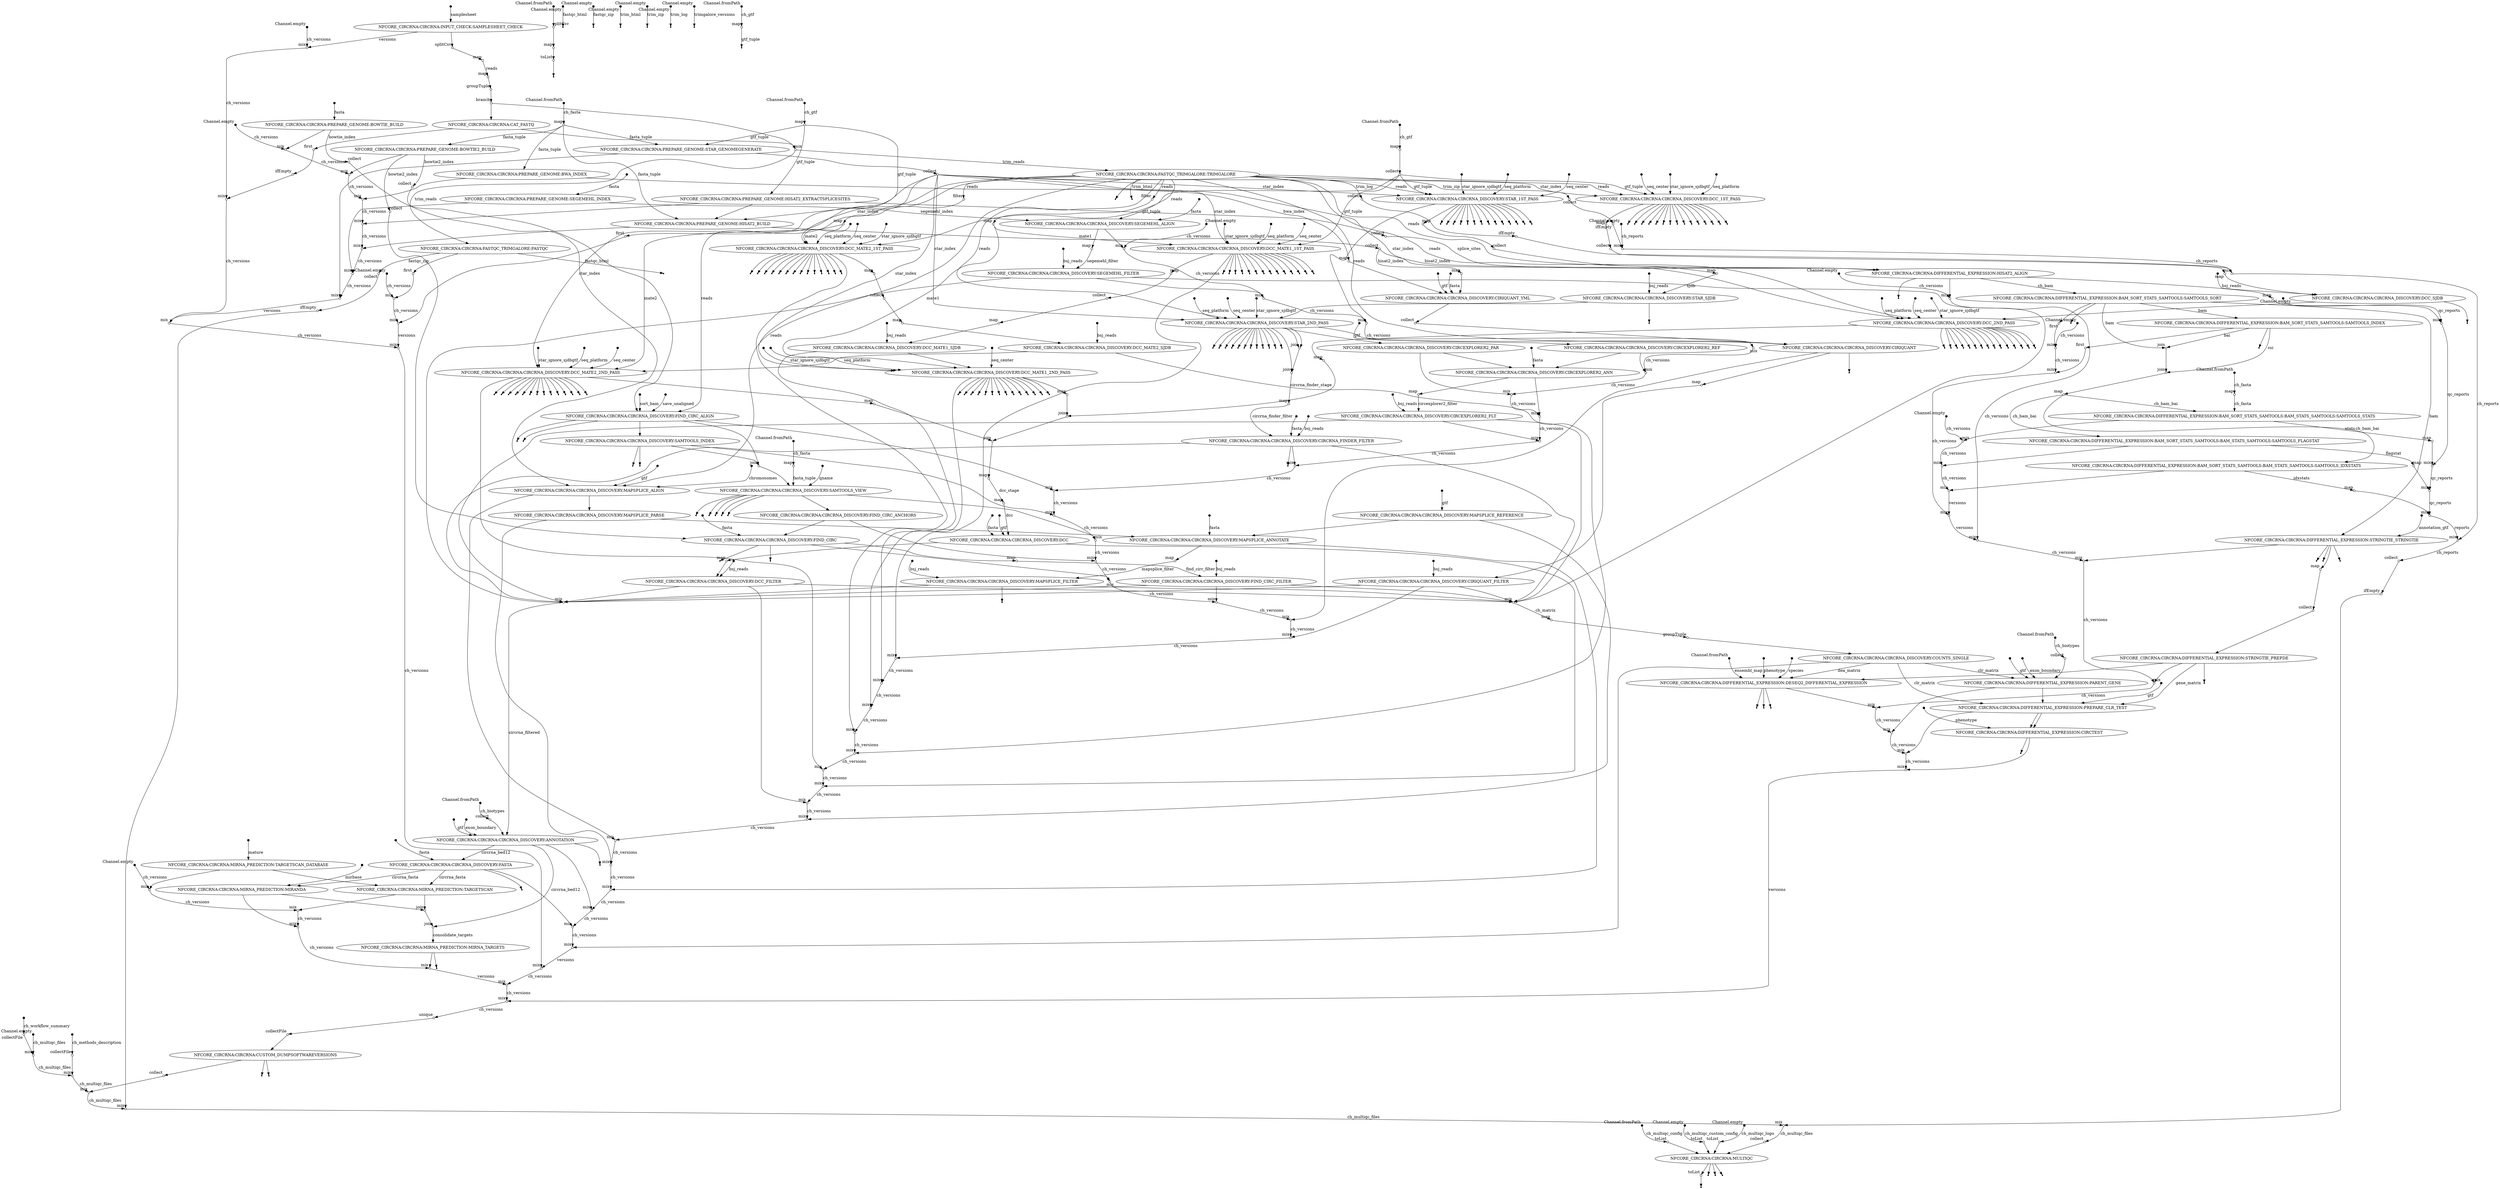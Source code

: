 digraph "circrna_dag" {
v0 [shape=point,label="",fixedsize=true,width=0.1,xlabel="Channel.fromPath"];
v492 [shape=circle,label="",fixedsize=true,width=0.1,xlabel="toList"];
v0 -> v492 [label="ch_multiqc_config"];

v1 [shape=point,label="",fixedsize=true,width=0.1,xlabel="Channel.empty"];
v493 [shape=circle,label="",fixedsize=true,width=0.1,xlabel="toList"];
v1 -> v493 [label="ch_multiqc_custom_config"];

v2 [shape=point,label="",fixedsize=true,width=0.1,xlabel="Channel.empty"];
v494 [shape=circle,label="",fixedsize=true,width=0.1,xlabel="toList"];
v2 -> v494 [label="ch_multiqc_logo"];

v3 [shape=point,label="",fixedsize=true,width=0.1,xlabel="Channel.empty"];
v73 [shape=circle,label="",fixedsize=true,width=0.1,xlabel="mix"];
v3 -> v73 [label="ch_reports"];

v4 [shape=point,label="",fixedsize=true,width=0.1,xlabel="Channel.empty"];
v17 [shape=circle,label="",fixedsize=true,width=0.1,xlabel="mix"];
v4 -> v17 [label="ch_versions"];

v5 [shape=point,label="",fixedsize=true,width=0.1,xlabel="Channel.fromPath"];
v6 [shape=circle,label="",fixedsize=true,width=0.1,xlabel="splitCsv"];
v5 -> v6;

v6 [shape=circle,label="",fixedsize=true,width=0.1,xlabel="splitCsv"];
v7 [shape=circle,label="",fixedsize=true,width=0.1,xlabel="map"];
v6 -> v7;

v7 [shape=circle,label="",fixedsize=true,width=0.1,xlabel="map"];
v8 [shape=circle,label="",fixedsize=true,width=0.1,xlabel="toList"];
v7 -> v8;

v8 [shape=circle,label="",fixedsize=true,width=0.1,xlabel="toList"];
v9 [shape=point];
v8 -> v9;

v10 [shape=point,label="",fixedsize=true,width=0.1];
v11 [label="NFCORE_CIRCRNA:CIRCRNA:INPUT_CHECK:SAMPLESHEET_CHECK"];
v10 -> v11 [label="samplesheet"];

v11 [label="NFCORE_CIRCRNA:CIRCRNA:INPUT_CHECK:SAMPLESHEET_CHECK"];
v12 [shape=circle,label="",fixedsize=true,width=0.1,xlabel="splitCsv"];
v11 -> v12;

v11 [label="NFCORE_CIRCRNA:CIRCRNA:INPUT_CHECK:SAMPLESHEET_CHECK"];
v17 [shape=circle,label="",fixedsize=true,width=0.1,xlabel="mix"];
v11 -> v17 [label="versions"];

v12 [shape=circle,label="",fixedsize=true,width=0.1,xlabel="splitCsv"];
v13 [shape=circle,label="",fixedsize=true,width=0.1,xlabel="map"];
v12 -> v13;

v13 [shape=circle,label="",fixedsize=true,width=0.1,xlabel="map"];
v14 [shape=circle,label="",fixedsize=true,width=0.1,xlabel="map"];
v13 -> v14 [label="reads"];

v14 [shape=circle,label="",fixedsize=true,width=0.1,xlabel="map"];
v15 [shape=circle,label="",fixedsize=true,width=0.1,xlabel="groupTuple"];
v14 -> v15;

v15 [shape=circle,label="",fixedsize=true,width=0.1,xlabel="groupTuple"];
v16 [shape=circle,label="",fixedsize=true,width=0.1,xlabel="branch"];
v15 -> v16;

v16 [shape=circle,label="",fixedsize=true,width=0.1,xlabel="branch"];
v19 [shape=circle,label="",fixedsize=true,width=0.1,xlabel="mix"];
v16 -> v19;

v16 [shape=circle,label="",fixedsize=true,width=0.1,xlabel="branch"];
v18 [label="NFCORE_CIRCRNA:CIRCRNA:CAT_FASTQ"];
v16 -> v18;

v17 [shape=circle,label="",fixedsize=true,width=0.1,xlabel="mix"];
v22 [shape=circle,label="",fixedsize=true,width=0.1,xlabel="mix"];
v17 -> v22 [label="ch_versions"];

v18 [label="NFCORE_CIRCRNA:CIRCRNA:CAT_FASTQ"];
v19 [shape=circle,label="",fixedsize=true,width=0.1,xlabel="mix"];
v18 -> v19;

v18 [label="NFCORE_CIRCRNA:CIRCRNA:CAT_FASTQ"];
v20 [shape=circle,label="",fixedsize=true,width=0.1,xlabel="first"];
v18 -> v20;

v19 [shape=circle,label="",fixedsize=true,width=0.1,xlabel="mix"];
v53 [label="NFCORE_CIRCRNA:CIRCRNA:FASTQC_TRIMGALORE:FASTQC"];
v19 -> v53 [label="trim_reads"];

v20 [shape=circle,label="",fixedsize=true,width=0.1,xlabel="first"];
v21 [shape=circle,label="",fixedsize=true,width=0.1,xlabel="ifEmpty"];
v20 -> v21;

v21 [shape=circle,label="",fixedsize=true,width=0.1,xlabel="ifEmpty"];
v22 [shape=circle,label="",fixedsize=true,width=0.1,xlabel="mix"];
v21 -> v22;

v22 [shape=circle,label="",fixedsize=true,width=0.1,xlabel="mix"];
v47 [shape=circle,label="",fixedsize=true,width=0.1,xlabel="mix"];
v22 -> v47 [label="ch_versions"];

v23 [shape=point,label="",fixedsize=true,width=0.1,xlabel="Channel.empty"];
v37 [shape=circle,label="",fixedsize=true,width=0.1,xlabel="mix"];
v23 -> v37 [label="ch_versions"];

v24 [shape=point,label="",fixedsize=true,width=0.1,xlabel="Channel.fromPath"];
v26 [shape=circle,label="",fixedsize=true,width=0.1,xlabel="map"];
v24 -> v26 [label="ch_fasta"];

v25 [shape=point,label="",fixedsize=true,width=0.1,xlabel="Channel.fromPath"];
v27 [shape=circle,label="",fixedsize=true,width=0.1,xlabel="map"];
v25 -> v27 [label="ch_gtf"];

v26 [shape=circle,label="",fixedsize=true,width=0.1,xlabel="map"];
v30 [label="NFCORE_CIRCRNA:CIRCRNA:PREPARE_GENOME:BOWTIE2_BUILD"];
v26 -> v30 [label="fasta_tuple"];

v27 [shape=circle,label="",fixedsize=true,width=0.1,xlabel="map"];
v32 [label="NFCORE_CIRCRNA:CIRCRNA:PREPARE_GENOME:HISAT2_EXTRACTSPLICESITES"];
v27 -> v32 [label="gtf_tuple"];

v28 [shape=point,label="",fixedsize=true,width=0.1];
v29 [label="NFCORE_CIRCRNA:CIRCRNA:PREPARE_GENOME:BOWTIE_BUILD"];
v28 -> v29 [label="fasta"];

v29 [label="NFCORE_CIRCRNA:CIRCRNA:PREPARE_GENOME:BOWTIE_BUILD"];
v350 [shape=circle,label="",fixedsize=true,width=0.1,xlabel="collect"];
v29 -> v350 [label="bowtie_index"];

v29 [label="NFCORE_CIRCRNA:CIRCRNA:PREPARE_GENOME:BOWTIE_BUILD"];
v37 [shape=circle,label="",fixedsize=true,width=0.1,xlabel="mix"];
v29 -> v37;

v30 [label="NFCORE_CIRCRNA:CIRCRNA:PREPARE_GENOME:BOWTIE2_BUILD"];
v152 [shape=circle,label="",fixedsize=true,width=0.1,xlabel="collect"];
v30 -> v152 [label="bowtie2_index"];

v30 [label="NFCORE_CIRCRNA:CIRCRNA:PREPARE_GENOME:BOWTIE2_BUILD"];
v38 [shape=circle,label="",fixedsize=true,width=0.1,xlabel="mix"];
v30 -> v38;

v26 [shape=circle,label="",fixedsize=true,width=0.1,xlabel="map"];
v31 [label="NFCORE_CIRCRNA:CIRCRNA:PREPARE_GENOME:BWA_INDEX"];
v26 -> v31 [label="fasta_tuple"];

v31 [label="NFCORE_CIRCRNA:CIRCRNA:PREPARE_GENOME:BWA_INDEX"];
v184 [shape=circle,label="",fixedsize=true,width=0.1,xlabel="map"];
v31 -> v184 [label="bwa_index"];

v31 [label="NFCORE_CIRCRNA:CIRCRNA:PREPARE_GENOME:BWA_INDEX"];
v39 [shape=circle,label="",fixedsize=true,width=0.1,xlabel="mix"];
v31 -> v39;

v32 [label="NFCORE_CIRCRNA:CIRCRNA:PREPARE_GENOME:HISAT2_EXTRACTSPLICESITES"];
v33 [label="NFCORE_CIRCRNA:CIRCRNA:PREPARE_GENOME:HISAT2_BUILD"];
v32 -> v33;

v32 [label="NFCORE_CIRCRNA:CIRCRNA:PREPARE_GENOME:HISAT2_EXTRACTSPLICESITES"];
v40 [shape=circle,label="",fixedsize=true,width=0.1,xlabel="mix"];
v32 -> v40;

v26 [shape=circle,label="",fixedsize=true,width=0.1,xlabel="map"];
v33 [label="NFCORE_CIRCRNA:CIRCRNA:PREPARE_GENOME:HISAT2_BUILD"];
v26 -> v33 [label="fasta_tuple"];

v27 [shape=circle,label="",fixedsize=true,width=0.1,xlabel="map"];
v33 [label="NFCORE_CIRCRNA:CIRCRNA:PREPARE_GENOME:HISAT2_BUILD"];
v27 -> v33 [label="gtf_tuple"];

v33 [label="NFCORE_CIRCRNA:CIRCRNA:PREPARE_GENOME:HISAT2_BUILD"];
v44 [shape=circle,label="",fixedsize=true,width=0.1,xlabel="collect"];
v33 -> v44;

v33 [label="NFCORE_CIRCRNA:CIRCRNA:PREPARE_GENOME:HISAT2_BUILD"];
v41 [shape=circle,label="",fixedsize=true,width=0.1,xlabel="mix"];
v33 -> v41;

v26 [shape=circle,label="",fixedsize=true,width=0.1,xlabel="map"];
v34 [label="NFCORE_CIRCRNA:CIRCRNA:PREPARE_GENOME:STAR_GENOMEGENERATE"];
v26 -> v34 [label="fasta_tuple"];

v27 [shape=circle,label="",fixedsize=true,width=0.1,xlabel="map"];
v34 [label="NFCORE_CIRCRNA:CIRCRNA:PREPARE_GENOME:STAR_GENOMEGENERATE"];
v27 -> v34 [label="gtf_tuple"];

v34 [label="NFCORE_CIRCRNA:CIRCRNA:PREPARE_GENOME:STAR_GENOMEGENERATE"];
v45 [shape=circle,label="",fixedsize=true,width=0.1,xlabel="collect"];
v34 -> v45;

v34 [label="NFCORE_CIRCRNA:CIRCRNA:PREPARE_GENOME:STAR_GENOMEGENERATE"];
v43 [shape=circle,label="",fixedsize=true,width=0.1,xlabel="mix"];
v34 -> v43;

v35 [shape=point,label="",fixedsize=true,width=0.1];
v36 [label="NFCORE_CIRCRNA:CIRCRNA:PREPARE_GENOME:SEGEMEHL_INDEX"];
v35 -> v36 [label="fasta"];

v36 [label="NFCORE_CIRCRNA:CIRCRNA:PREPARE_GENOME:SEGEMEHL_INDEX"];
v84 [label="NFCORE_CIRCRNA:CIRCRNA:CIRCRNA_DISCOVERY:SEGEMEHL_ALIGN"];
v36 -> v84 [label="segemehl_index"];

v36 [label="NFCORE_CIRCRNA:CIRCRNA:PREPARE_GENOME:SEGEMEHL_INDEX"];
v42 [shape=circle,label="",fixedsize=true,width=0.1,xlabel="mix"];
v36 -> v42;

v37 [shape=circle,label="",fixedsize=true,width=0.1,xlabel="mix"];
v38 [shape=circle,label="",fixedsize=true,width=0.1,xlabel="mix"];
v37 -> v38 [label="ch_versions"];

v38 [shape=circle,label="",fixedsize=true,width=0.1,xlabel="mix"];
v39 [shape=circle,label="",fixedsize=true,width=0.1,xlabel="mix"];
v38 -> v39 [label="ch_versions"];

v39 [shape=circle,label="",fixedsize=true,width=0.1,xlabel="mix"];
v40 [shape=circle,label="",fixedsize=true,width=0.1,xlabel="mix"];
v39 -> v40 [label="ch_versions"];

v40 [shape=circle,label="",fixedsize=true,width=0.1,xlabel="mix"];
v41 [shape=circle,label="",fixedsize=true,width=0.1,xlabel="mix"];
v40 -> v41 [label="ch_versions"];

v41 [shape=circle,label="",fixedsize=true,width=0.1,xlabel="mix"];
v42 [shape=circle,label="",fixedsize=true,width=0.1,xlabel="mix"];
v41 -> v42 [label="ch_versions"];

v42 [shape=circle,label="",fixedsize=true,width=0.1,xlabel="mix"];
v43 [shape=circle,label="",fixedsize=true,width=0.1,xlabel="mix"];
v42 -> v43 [label="ch_versions"];

v43 [shape=circle,label="",fixedsize=true,width=0.1,xlabel="mix"];
v47 [shape=circle,label="",fixedsize=true,width=0.1,xlabel="mix"];
v43 -> v47 [label="versions"];

v44 [shape=circle,label="",fixedsize=true,width=0.1,xlabel="collect"];
v185 [shape=circle,label="",fixedsize=true,width=0.1,xlabel="map"];
v44 -> v185 [label="hisat2_index"];

v45 [shape=circle,label="",fixedsize=true,width=0.1,xlabel="collect"];
v93 [label="NFCORE_CIRCRNA:CIRCRNA:CIRCRNA_DISCOVERY:STAR_1ST_PASS"];
v45 -> v93 [label="star_index"];

v32 [label="NFCORE_CIRCRNA:CIRCRNA:PREPARE_GENOME:HISAT2_EXTRACTSPLICESITES"];
v46 [shape=circle,label="",fixedsize=true,width=0.1,xlabel="collect"];
v32 -> v46;

v46 [shape=circle,label="",fixedsize=true,width=0.1,xlabel="collect"];
v406 [label="NFCORE_CIRCRNA:CIRCRNA:DIFFERENTIAL_EXPRESSION:HISAT2_ALIGN"];
v46 -> v406 [label="splice_sites"];

v47 [shape=circle,label="",fixedsize=true,width=0.1,xlabel="mix"];
v70 [shape=circle,label="",fixedsize=true,width=0.1,xlabel="mix"];
v47 -> v70 [label="ch_versions"];

v48 [shape=point,label="",fixedsize=true,width=0.1,xlabel="Channel.empty"];
v56 [shape=circle,label="",fixedsize=true,width=0.1,xlabel="mix"];
v48 -> v56 [label="ch_versions"];

v49 [shape=point,label="",fixedsize=true,width=0.1,xlabel="Channel.empty"];
v50 [shape=point];
v49 -> v50 [label="fastqc_html"];

v51 [shape=point,label="",fixedsize=true,width=0.1,xlabel="Channel.empty"];
v52 [shape=point];
v51 -> v52 [label="fastqc_zip"];

v53 [label="NFCORE_CIRCRNA:CIRCRNA:FASTQC_TRIMGALORE:FASTQC"];
v54 [shape=point];
v53 -> v54 [label="fastqc_html"];

v53 [label="NFCORE_CIRCRNA:CIRCRNA:FASTQC_TRIMGALORE:FASTQC"];
v485 [shape=circle,label="",fixedsize=true,width=0.1,xlabel="collect"];
v53 -> v485 [label="fastqc_zip"];

v53 [label="NFCORE_CIRCRNA:CIRCRNA:FASTQC_TRIMGALORE:FASTQC"];
v55 [shape=circle,label="",fixedsize=true,width=0.1,xlabel="first"];
v53 -> v55;

v55 [shape=circle,label="",fixedsize=true,width=0.1,xlabel="first"];
v56 [shape=circle,label="",fixedsize=true,width=0.1,xlabel="mix"];
v55 -> v56;

v56 [shape=circle,label="",fixedsize=true,width=0.1,xlabel="mix"];
v69 [shape=circle,label="",fixedsize=true,width=0.1,xlabel="mix"];
v56 -> v69 [label="ch_versions"];

v57 [shape=point,label="",fixedsize=true,width=0.1,xlabel="Channel.empty"];
v58 [shape=point];
v57 -> v58 [label="trim_html"];

v59 [shape=point,label="",fixedsize=true,width=0.1,xlabel="Channel.empty"];
v60 [shape=point];
v59 -> v60 [label="trim_zip"];

v61 [shape=point,label="",fixedsize=true,width=0.1,xlabel="Channel.empty"];
v62 [shape=point];
v61 -> v62 [label="trim_log"];

v63 [shape=point,label="",fixedsize=true,width=0.1,xlabel="Channel.empty"];
v64 [shape=point];
v63 -> v64 [label="trimgalore_versions"];

v19 [shape=circle,label="",fixedsize=true,width=0.1,xlabel="mix"];
v65 [label="NFCORE_CIRCRNA:CIRCRNA:FASTQC_TRIMGALORE:TRIMGALORE"];
v19 -> v65 [label="trim_reads"];

v65 [label="NFCORE_CIRCRNA:CIRCRNA:FASTQC_TRIMGALORE:TRIMGALORE"];
v84 [label="NFCORE_CIRCRNA:CIRCRNA:CIRCRNA_DISCOVERY:SEGEMEHL_ALIGN"];
v65 -> v84 [label="reads"];

v65 [label="NFCORE_CIRCRNA:CIRCRNA:FASTQC_TRIMGALORE:TRIMGALORE"];
v74 [shape=circle,label="",fixedsize=true,width=0.1,xlabel="collect"];
v65 -> v74 [label="trim_log"];

v65 [label="NFCORE_CIRCRNA:CIRCRNA:FASTQC_TRIMGALORE:TRIMGALORE"];
v67 [shape=point];
v65 -> v67;

v65 [label="NFCORE_CIRCRNA:CIRCRNA:FASTQC_TRIMGALORE:TRIMGALORE"];
v66 [shape=point];
v65 -> v66 [label="trim_html"];

v65 [label="NFCORE_CIRCRNA:CIRCRNA:FASTQC_TRIMGALORE:TRIMGALORE"];
v71 [shape=circle,label="",fixedsize=true,width=0.1,xlabel="collect"];
v65 -> v71 [label="trim_zip"];

v65 [label="NFCORE_CIRCRNA:CIRCRNA:FASTQC_TRIMGALORE:TRIMGALORE"];
v68 [shape=circle,label="",fixedsize=true,width=0.1,xlabel="first"];
v65 -> v68;

v68 [shape=circle,label="",fixedsize=true,width=0.1,xlabel="first"];
v69 [shape=circle,label="",fixedsize=true,width=0.1,xlabel="mix"];
v68 -> v69;

v69 [shape=circle,label="",fixedsize=true,width=0.1,xlabel="mix"];
v70 [shape=circle,label="",fixedsize=true,width=0.1,xlabel="mix"];
v69 -> v70 [label="versions"];

v70 [shape=circle,label="",fixedsize=true,width=0.1,xlabel="mix"];
v382 [shape=circle,label="",fixedsize=true,width=0.1,xlabel="mix"];
v70 -> v382 [label="ch_versions"];

v71 [shape=circle,label="",fixedsize=true,width=0.1,xlabel="collect"];
v72 [shape=circle,label="",fixedsize=true,width=0.1,xlabel="ifEmpty"];
v71 -> v72;

v72 [shape=circle,label="",fixedsize=true,width=0.1,xlabel="ifEmpty"];
v73 [shape=circle,label="",fixedsize=true,width=0.1,xlabel="mix"];
v72 -> v73;

v73 [shape=circle,label="",fixedsize=true,width=0.1,xlabel="mix"];
v76 [shape=circle,label="",fixedsize=true,width=0.1,xlabel="mix"];
v73 -> v76 [label="ch_reports"];

v74 [shape=circle,label="",fixedsize=true,width=0.1,xlabel="collect"];
v75 [shape=circle,label="",fixedsize=true,width=0.1,xlabel="ifEmpty"];
v74 -> v75;

v75 [shape=circle,label="",fixedsize=true,width=0.1,xlabel="ifEmpty"];
v76 [shape=circle,label="",fixedsize=true,width=0.1,xlabel="mix"];
v75 -> v76;

v76 [shape=circle,label="",fixedsize=true,width=0.1,xlabel="mix"];
v470 [shape=circle,label="",fixedsize=true,width=0.1,xlabel="mix"];
v76 -> v470 [label="ch_reports"];

v77 [shape=point,label="",fixedsize=true,width=0.1,xlabel="Channel.empty"];
v88 [shape=circle,label="",fixedsize=true,width=0.1,xlabel="mix"];
v77 -> v88 [label="ch_versions"];

v78 [shape=point,label="",fixedsize=true,width=0.1,xlabel="Channel.fromPath"];
v80 [shape=circle,label="",fixedsize=true,width=0.1,xlabel="map"];
v78 -> v80 [label="ch_fasta"];

v79 [shape=point,label="",fixedsize=true,width=0.1,xlabel="Channel.fromPath"];
v81 [shape=circle,label="",fixedsize=true,width=0.1,xlabel="map"];
v79 -> v81 [label="ch_gtf"];

v80 [shape=circle,label="",fixedsize=true,width=0.1,xlabel="map"];
v163 [label="NFCORE_CIRCRNA:CIRCRNA:CIRCRNA_DISCOVERY:SAMTOOLS_VIEW"];
v80 -> v163 [label="fasta_tuple"];

v81 [shape=circle,label="",fixedsize=true,width=0.1,xlabel="map"];
v82 [shape=circle,label="",fixedsize=true,width=0.1,xlabel="collect"];
v81 -> v82;

v82 [shape=circle,label="",fixedsize=true,width=0.1,xlabel="collect"];
v93 [label="NFCORE_CIRCRNA:CIRCRNA:CIRCRNA_DISCOVERY:STAR_1ST_PASS"];
v82 -> v93 [label="gtf_tuple"];

v83 [shape=point,label="",fixedsize=true,width=0.1];
v84 [label="NFCORE_CIRCRNA:CIRCRNA:CIRCRNA_DISCOVERY:SEGEMEHL_ALIGN"];
v83 -> v84 [label="fasta"];

v84 [label="NFCORE_CIRCRNA:CIRCRNA:CIRCRNA_DISCOVERY:SEGEMEHL_ALIGN"];
v85 [shape=circle,label="",fixedsize=true,width=0.1,xlabel="map"];
v84 -> v85;

v84 [label="NFCORE_CIRCRNA:CIRCRNA:CIRCRNA_DISCOVERY:SEGEMEHL_ALIGN"];
v88 [shape=circle,label="",fixedsize=true,width=0.1,xlabel="mix"];
v84 -> v88;

v85 [shape=circle,label="",fixedsize=true,width=0.1,xlabel="map"];
v87 [label="NFCORE_CIRCRNA:CIRCRNA:CIRCRNA_DISCOVERY:SEGEMEHL_FILTER"];
v85 -> v87 [label="segemehl_filter"];

v86 [shape=point,label="",fixedsize=true,width=0.1];
v87 [label="NFCORE_CIRCRNA:CIRCRNA:CIRCRNA_DISCOVERY:SEGEMEHL_FILTER"];
v86 -> v87 [label="bsj_reads"];

v87 [label="NFCORE_CIRCRNA:CIRCRNA:CIRCRNA_DISCOVERY:SEGEMEHL_FILTER"];
v366 [shape=circle,label="",fixedsize=true,width=0.1,xlabel="mix"];
v87 -> v366;

v87 [label="NFCORE_CIRCRNA:CIRCRNA:CIRCRNA_DISCOVERY:SEGEMEHL_FILTER"];
v377 [shape=circle,label="",fixedsize=true,width=0.1,xlabel="mix"];
v87 -> v377;

v87 [label="NFCORE_CIRCRNA:CIRCRNA:CIRCRNA_DISCOVERY:SEGEMEHL_FILTER"];
v89 [shape=circle,label="",fixedsize=true,width=0.1,xlabel="mix"];
v87 -> v89;

v88 [shape=circle,label="",fixedsize=true,width=0.1,xlabel="mix"];
v89 [shape=circle,label="",fixedsize=true,width=0.1,xlabel="mix"];
v88 -> v89 [label="ch_versions"];

v89 [shape=circle,label="",fixedsize=true,width=0.1,xlabel="mix"];
v130 [shape=circle,label="",fixedsize=true,width=0.1,xlabel="mix"];
v89 -> v130 [label="ch_versions"];

v65 [label="NFCORE_CIRCRNA:CIRCRNA:FASTQC_TRIMGALORE:TRIMGALORE"];
v93 [label="NFCORE_CIRCRNA:CIRCRNA:CIRCRNA_DISCOVERY:STAR_1ST_PASS"];
v65 -> v93 [label="reads"];

v90 [shape=point,label="",fixedsize=true,width=0.1];
v93 [label="NFCORE_CIRCRNA:CIRCRNA:CIRCRNA_DISCOVERY:STAR_1ST_PASS"];
v90 -> v93 [label="star_ignore_sjdbgtf"];

v91 [shape=point,label="",fixedsize=true,width=0.1];
v93 [label="NFCORE_CIRCRNA:CIRCRNA:CIRCRNA_DISCOVERY:STAR_1ST_PASS"];
v91 -> v93 [label="seq_platform"];

v92 [shape=point,label="",fixedsize=true,width=0.1];
v93 [label="NFCORE_CIRCRNA:CIRCRNA:CIRCRNA_DISCOVERY:STAR_1ST_PASS"];
v92 -> v93 [label="seq_center"];

v93 [label="NFCORE_CIRCRNA:CIRCRNA:CIRCRNA_DISCOVERY:STAR_1ST_PASS"];
v107 [shape=point];
v93 -> v107;

v93 [label="NFCORE_CIRCRNA:CIRCRNA:CIRCRNA_DISCOVERY:STAR_1ST_PASS"];
v106 [shape=point];
v93 -> v106;

v93 [label="NFCORE_CIRCRNA:CIRCRNA:CIRCRNA_DISCOVERY:STAR_1ST_PASS"];
v105 [shape=point];
v93 -> v105;

v93 [label="NFCORE_CIRCRNA:CIRCRNA:CIRCRNA_DISCOVERY:STAR_1ST_PASS"];
v130 [shape=circle,label="",fixedsize=true,width=0.1,xlabel="mix"];
v93 -> v130;

v93 [label="NFCORE_CIRCRNA:CIRCRNA:CIRCRNA_DISCOVERY:STAR_1ST_PASS"];
v104 [shape=point];
v93 -> v104;

v93 [label="NFCORE_CIRCRNA:CIRCRNA:CIRCRNA_DISCOVERY:STAR_1ST_PASS"];
v103 [shape=point];
v93 -> v103;

v93 [label="NFCORE_CIRCRNA:CIRCRNA:CIRCRNA_DISCOVERY:STAR_1ST_PASS"];
v102 [shape=point];
v93 -> v102;

v93 [label="NFCORE_CIRCRNA:CIRCRNA:CIRCRNA_DISCOVERY:STAR_1ST_PASS"];
v101 [shape=point];
v93 -> v101;

v93 [label="NFCORE_CIRCRNA:CIRCRNA:CIRCRNA_DISCOVERY:STAR_1ST_PASS"];
v100 [shape=point];
v93 -> v100;

v93 [label="NFCORE_CIRCRNA:CIRCRNA:CIRCRNA_DISCOVERY:STAR_1ST_PASS"];
v108 [shape=circle,label="",fixedsize=true,width=0.1,xlabel="map"];
v93 -> v108;

v93 [label="NFCORE_CIRCRNA:CIRCRNA:CIRCRNA_DISCOVERY:STAR_1ST_PASS"];
v99 [shape=point];
v93 -> v99;

v93 [label="NFCORE_CIRCRNA:CIRCRNA:CIRCRNA_DISCOVERY:STAR_1ST_PASS"];
v98 [shape=point];
v93 -> v98;

v93 [label="NFCORE_CIRCRNA:CIRCRNA:CIRCRNA_DISCOVERY:STAR_1ST_PASS"];
v97 [shape=point];
v93 -> v97;

v93 [label="NFCORE_CIRCRNA:CIRCRNA:CIRCRNA_DISCOVERY:STAR_1ST_PASS"];
v96 [shape=point];
v93 -> v96;

v93 [label="NFCORE_CIRCRNA:CIRCRNA:CIRCRNA_DISCOVERY:STAR_1ST_PASS"];
v95 [shape=point];
v93 -> v95;

v93 [label="NFCORE_CIRCRNA:CIRCRNA:CIRCRNA_DISCOVERY:STAR_1ST_PASS"];
v94 [shape=point];
v93 -> v94;

v108 [shape=circle,label="",fixedsize=true,width=0.1,xlabel="map"];
v109 [shape=circle,label="",fixedsize=true,width=0.1,xlabel="collect"];
v108 -> v109;

v109 [shape=circle,label="",fixedsize=true,width=0.1,xlabel="collect"];
v110 [shape=circle,label="",fixedsize=true,width=0.1,xlabel="map"];
v109 -> v110;

v110 [shape=circle,label="",fixedsize=true,width=0.1,xlabel="map"];
v112 [label="NFCORE_CIRCRNA:CIRCRNA:CIRCRNA_DISCOVERY:STAR_SJDB"];
v110 -> v112 [label="sjdb"];

v111 [shape=point,label="",fixedsize=true,width=0.1];
v112 [label="NFCORE_CIRCRNA:CIRCRNA:CIRCRNA_DISCOVERY:STAR_SJDB"];
v111 -> v112 [label="bsj_reads"];

v112 [label="NFCORE_CIRCRNA:CIRCRNA:CIRCRNA_DISCOVERY:STAR_SJDB"];
v117 [label="NFCORE_CIRCRNA:CIRCRNA:CIRCRNA_DISCOVERY:STAR_2ND_PASS"];
v112 -> v117;

v112 [label="NFCORE_CIRCRNA:CIRCRNA:CIRCRNA_DISCOVERY:STAR_SJDB"];
v113 [shape=point];
v112 -> v113;

v65 [label="NFCORE_CIRCRNA:CIRCRNA:FASTQC_TRIMGALORE:TRIMGALORE"];
v117 [label="NFCORE_CIRCRNA:CIRCRNA:CIRCRNA_DISCOVERY:STAR_2ND_PASS"];
v65 -> v117 [label="reads"];

v45 [shape=circle,label="",fixedsize=true,width=0.1,xlabel="collect"];
v117 [label="NFCORE_CIRCRNA:CIRCRNA:CIRCRNA_DISCOVERY:STAR_2ND_PASS"];
v45 -> v117 [label="star_index"];

v114 [shape=point,label="",fixedsize=true,width=0.1];
v117 [label="NFCORE_CIRCRNA:CIRCRNA:CIRCRNA_DISCOVERY:STAR_2ND_PASS"];
v114 -> v117 [label="star_ignore_sjdbgtf"];

v115 [shape=point,label="",fixedsize=true,width=0.1];
v117 [label="NFCORE_CIRCRNA:CIRCRNA:CIRCRNA_DISCOVERY:STAR_2ND_PASS"];
v115 -> v117 [label="seq_platform"];

v116 [shape=point,label="",fixedsize=true,width=0.1];
v117 [label="NFCORE_CIRCRNA:CIRCRNA:CIRCRNA_DISCOVERY:STAR_2ND_PASS"];
v116 -> v117 [label="seq_center"];

v117 [label="NFCORE_CIRCRNA:CIRCRNA:CIRCRNA_DISCOVERY:STAR_2ND_PASS"];
v129 [shape=point];
v117 -> v129;

v117 [label="NFCORE_CIRCRNA:CIRCRNA:CIRCRNA_DISCOVERY:STAR_2ND_PASS"];
v128 [shape=point];
v117 -> v128;

v117 [label="NFCORE_CIRCRNA:CIRCRNA:CIRCRNA_DISCOVERY:STAR_2ND_PASS"];
v127 [shape=point];
v117 -> v127;

v117 [label="NFCORE_CIRCRNA:CIRCRNA:CIRCRNA_DISCOVERY:STAR_2ND_PASS"];
v131 [shape=circle,label="",fixedsize=true,width=0.1,xlabel="mix"];
v117 -> v131;

v117 [label="NFCORE_CIRCRNA:CIRCRNA:CIRCRNA_DISCOVERY:STAR_2ND_PASS"];
v126 [shape=point];
v117 -> v126;

v117 [label="NFCORE_CIRCRNA:CIRCRNA:CIRCRNA_DISCOVERY:STAR_2ND_PASS"];
v125 [shape=point];
v117 -> v125;

v117 [label="NFCORE_CIRCRNA:CIRCRNA:CIRCRNA_DISCOVERY:STAR_2ND_PASS"];
v124 [shape=point];
v117 -> v124;

v117 [label="NFCORE_CIRCRNA:CIRCRNA:CIRCRNA_DISCOVERY:STAR_2ND_PASS"];
v123 [shape=point];
v117 -> v123;

v117 [label="NFCORE_CIRCRNA:CIRCRNA:CIRCRNA_DISCOVERY:STAR_2ND_PASS"];
v122 [shape=point];
v117 -> v122;

v117 [label="NFCORE_CIRCRNA:CIRCRNA:CIRCRNA_DISCOVERY:STAR_2ND_PASS"];
v145 [shape=circle,label="",fixedsize=true,width=0.1,xlabel="join"];
v117 -> v145;

v117 [label="NFCORE_CIRCRNA:CIRCRNA:CIRCRNA_DISCOVERY:STAR_2ND_PASS"];
v121 [shape=point];
v117 -> v121;

v117 [label="NFCORE_CIRCRNA:CIRCRNA:CIRCRNA_DISCOVERY:STAR_2ND_PASS"];
v120 [shape=point];
v117 -> v120;

v117 [label="NFCORE_CIRCRNA:CIRCRNA:CIRCRNA_DISCOVERY:STAR_2ND_PASS"];
v134 [label="NFCORE_CIRCRNA:CIRCRNA:CIRCRNA_DISCOVERY:CIRCEXPLORER2_PAR"];
v117 -> v134;

v117 [label="NFCORE_CIRCRNA:CIRCRNA:CIRCRNA_DISCOVERY:STAR_2ND_PASS"];
v144 [shape=circle,label="",fixedsize=true,width=0.1,xlabel="join"];
v117 -> v144;

v117 [label="NFCORE_CIRCRNA:CIRCRNA:CIRCRNA_DISCOVERY:STAR_2ND_PASS"];
v119 [shape=point];
v117 -> v119;

v117 [label="NFCORE_CIRCRNA:CIRCRNA:CIRCRNA_DISCOVERY:STAR_2ND_PASS"];
v118 [shape=point];
v117 -> v118;

v130 [shape=circle,label="",fixedsize=true,width=0.1,xlabel="mix"];
v131 [shape=circle,label="",fixedsize=true,width=0.1,xlabel="mix"];
v130 -> v131 [label="ch_versions"];

v131 [shape=circle,label="",fixedsize=true,width=0.1,xlabel="mix"];
v140 [shape=circle,label="",fixedsize=true,width=0.1,xlabel="mix"];
v131 -> v140 [label="ch_versions"];

v132 [shape=point,label="",fixedsize=true,width=0.1];
v133 [label="NFCORE_CIRCRNA:CIRCRNA:CIRCRNA_DISCOVERY:CIRCEXPLORER2_REF"];
v132 -> v133 [label="gtf"];

v133 [label="NFCORE_CIRCRNA:CIRCRNA:CIRCRNA_DISCOVERY:CIRCEXPLORER2_REF"];
v136 [label="NFCORE_CIRCRNA:CIRCRNA:CIRCRNA_DISCOVERY:CIRCEXPLORER2_ANN"];
v133 -> v136;

v133 [label="NFCORE_CIRCRNA:CIRCRNA:CIRCRNA_DISCOVERY:CIRCEXPLORER2_REF"];
v140 [shape=circle,label="",fixedsize=true,width=0.1,xlabel="mix"];
v133 -> v140;

v134 [label="NFCORE_CIRCRNA:CIRCRNA:CIRCRNA_DISCOVERY:CIRCEXPLORER2_PAR"];
v136 [label="NFCORE_CIRCRNA:CIRCRNA:CIRCRNA_DISCOVERY:CIRCEXPLORER2_ANN"];
v134 -> v136;

v134 [label="NFCORE_CIRCRNA:CIRCRNA:CIRCRNA_DISCOVERY:CIRCEXPLORER2_PAR"];
v141 [shape=circle,label="",fixedsize=true,width=0.1,xlabel="mix"];
v134 -> v141;

v135 [shape=point,label="",fixedsize=true,width=0.1];
v136 [label="NFCORE_CIRCRNA:CIRCRNA:CIRCRNA_DISCOVERY:CIRCEXPLORER2_ANN"];
v135 -> v136 [label="fasta"];

v136 [label="NFCORE_CIRCRNA:CIRCRNA:CIRCRNA_DISCOVERY:CIRCEXPLORER2_ANN"];
v137 [shape=circle,label="",fixedsize=true,width=0.1,xlabel="map"];
v136 -> v137;

v136 [label="NFCORE_CIRCRNA:CIRCRNA:CIRCRNA_DISCOVERY:CIRCEXPLORER2_ANN"];
v142 [shape=circle,label="",fixedsize=true,width=0.1,xlabel="mix"];
v136 -> v142;

v137 [shape=circle,label="",fixedsize=true,width=0.1,xlabel="map"];
v139 [label="NFCORE_CIRCRNA:CIRCRNA:CIRCRNA_DISCOVERY:CIRCEXPLORER2_FLT"];
v137 -> v139 [label="circexplorer2_filter"];

v138 [shape=point,label="",fixedsize=true,width=0.1];
v139 [label="NFCORE_CIRCRNA:CIRCRNA:CIRCRNA_DISCOVERY:CIRCEXPLORER2_FLT"];
v138 -> v139 [label="bsj_reads"];

v139 [label="NFCORE_CIRCRNA:CIRCRNA:CIRCRNA_DISCOVERY:CIRCEXPLORER2_FLT"];
v366 [shape=circle,label="",fixedsize=true,width=0.1,xlabel="mix"];
v139 -> v366;

v139 [label="NFCORE_CIRCRNA:CIRCRNA:CIRCRNA_DISCOVERY:CIRCEXPLORER2_FLT"];
v377 [shape=circle,label="",fixedsize=true,width=0.1,xlabel="mix"];
v139 -> v377;

v139 [label="NFCORE_CIRCRNA:CIRCRNA:CIRCRNA_DISCOVERY:CIRCEXPLORER2_FLT"];
v143 [shape=circle,label="",fixedsize=true,width=0.1,xlabel="mix"];
v139 -> v143;

v140 [shape=circle,label="",fixedsize=true,width=0.1,xlabel="mix"];
v141 [shape=circle,label="",fixedsize=true,width=0.1,xlabel="mix"];
v140 -> v141 [label="ch_versions"];

v141 [shape=circle,label="",fixedsize=true,width=0.1,xlabel="mix"];
v142 [shape=circle,label="",fixedsize=true,width=0.1,xlabel="mix"];
v141 -> v142 [label="ch_versions"];

v142 [shape=circle,label="",fixedsize=true,width=0.1,xlabel="mix"];
v143 [shape=circle,label="",fixedsize=true,width=0.1,xlabel="mix"];
v142 -> v143 [label="ch_versions"];

v143 [shape=circle,label="",fixedsize=true,width=0.1,xlabel="mix"];
v151 [shape=circle,label="",fixedsize=true,width=0.1,xlabel="mix"];
v143 -> v151 [label="ch_versions"];

v117 [label="NFCORE_CIRCRNA:CIRCRNA:CIRCRNA_DISCOVERY:STAR_2ND_PASS"];
v144 [shape=circle,label="",fixedsize=true,width=0.1,xlabel="join"];
v117 -> v144;

v144 [shape=circle,label="",fixedsize=true,width=0.1,xlabel="join"];
v145 [shape=circle,label="",fixedsize=true,width=0.1,xlabel="join"];
v144 -> v145;

v145 [shape=circle,label="",fixedsize=true,width=0.1,xlabel="join"];
v146 [shape=circle,label="",fixedsize=true,width=0.1,xlabel="map"];
v145 -> v146 [label="circrna_finder_stage"];

v146 [shape=circle,label="",fixedsize=true,width=0.1,xlabel="map"];
v149 [label="NFCORE_CIRCRNA:CIRCRNA:CIRCRNA_DISCOVERY:CIRCRNA_FINDER_FILTER"];
v146 -> v149 [label="circrna_finder_filter"];

v147 [shape=point,label="",fixedsize=true,width=0.1];
v149 [label="NFCORE_CIRCRNA:CIRCRNA:CIRCRNA_DISCOVERY:CIRCRNA_FINDER_FILTER"];
v147 -> v149 [label="fasta"];

v148 [shape=point,label="",fixedsize=true,width=0.1];
v149 [label="NFCORE_CIRCRNA:CIRCRNA:CIRCRNA_DISCOVERY:CIRCRNA_FINDER_FILTER"];
v148 -> v149 [label="bsj_reads"];

v149 [label="NFCORE_CIRCRNA:CIRCRNA:CIRCRNA_DISCOVERY:CIRCRNA_FINDER_FILTER"];
v366 [shape=circle,label="",fixedsize=true,width=0.1,xlabel="mix"];
v149 -> v366;

v149 [label="NFCORE_CIRCRNA:CIRCRNA:CIRCRNA_DISCOVERY:CIRCRNA_FINDER_FILTER"];
v377 [shape=circle,label="",fixedsize=true,width=0.1,xlabel="mix"];
v149 -> v377;

v149 [label="NFCORE_CIRCRNA:CIRCRNA:CIRCRNA_DISCOVERY:CIRCRNA_FINDER_FILTER"];
v150 [shape=point];
v149 -> v150;

v149 [label="NFCORE_CIRCRNA:CIRCRNA:CIRCRNA_DISCOVERY:CIRCRNA_FINDER_FILTER"];
v151 [shape=circle,label="",fixedsize=true,width=0.1,xlabel="mix"];
v149 -> v151;

v151 [shape=circle,label="",fixedsize=true,width=0.1,xlabel="mix"];
v178 [shape=circle,label="",fixedsize=true,width=0.1,xlabel="mix"];
v151 -> v178 [label="ch_versions"];

v152 [shape=circle,label="",fixedsize=true,width=0.1,xlabel="collect"];
v155 [label="NFCORE_CIRCRNA:CIRCRNA:CIRCRNA_DISCOVERY:FIND_CIRC_ALIGN"];
v152 -> v155;

v65 [label="NFCORE_CIRCRNA:CIRCRNA:FASTQC_TRIMGALORE:TRIMGALORE"];
v155 [label="NFCORE_CIRCRNA:CIRCRNA:CIRCRNA_DISCOVERY:FIND_CIRC_ALIGN"];
v65 -> v155 [label="reads"];

v153 [shape=point,label="",fixedsize=true,width=0.1];
v155 [label="NFCORE_CIRCRNA:CIRCRNA:CIRCRNA_DISCOVERY:FIND_CIRC_ALIGN"];
v153 -> v155 [label="save_unaligned"];

v154 [shape=point,label="",fixedsize=true,width=0.1];
v155 [label="NFCORE_CIRCRNA:CIRCRNA:CIRCRNA_DISCOVERY:FIND_CIRC_ALIGN"];
v154 -> v155 [label="sort_bam"];

v155 [label="NFCORE_CIRCRNA:CIRCRNA:CIRCRNA_DISCOVERY:FIND_CIRC_ALIGN"];
v158 [label="NFCORE_CIRCRNA:CIRCRNA:CIRCRNA_DISCOVERY:SAMTOOLS_INDEX"];
v155 -> v158;

v155 [label="NFCORE_CIRCRNA:CIRCRNA:CIRCRNA_DISCOVERY:FIND_CIRC_ALIGN"];
v157 [shape=point];
v155 -> v157;

v155 [label="NFCORE_CIRCRNA:CIRCRNA:CIRCRNA_DISCOVERY:FIND_CIRC_ALIGN"];
v156 [shape=point];
v155 -> v156;

v155 [label="NFCORE_CIRCRNA:CIRCRNA:CIRCRNA_DISCOVERY:FIND_CIRC_ALIGN"];
v178 [shape=circle,label="",fixedsize=true,width=0.1,xlabel="mix"];
v155 -> v178;

v158 [label="NFCORE_CIRCRNA:CIRCRNA:CIRCRNA_DISCOVERY:SAMTOOLS_INDEX"];
v161 [shape=circle,label="",fixedsize=true,width=0.1,xlabel="join"];
v158 -> v161;

v158 [label="NFCORE_CIRCRNA:CIRCRNA:CIRCRNA_DISCOVERY:SAMTOOLS_INDEX"];
v160 [shape=point];
v158 -> v160;

v158 [label="NFCORE_CIRCRNA:CIRCRNA:CIRCRNA_DISCOVERY:SAMTOOLS_INDEX"];
v159 [shape=point];
v158 -> v159;

v158 [label="NFCORE_CIRCRNA:CIRCRNA:CIRCRNA_DISCOVERY:SAMTOOLS_INDEX"];
v179 [shape=circle,label="",fixedsize=true,width=0.1,xlabel="mix"];
v158 -> v179;

v155 [label="NFCORE_CIRCRNA:CIRCRNA:CIRCRNA_DISCOVERY:FIND_CIRC_ALIGN"];
v161 [shape=circle,label="",fixedsize=true,width=0.1,xlabel="join"];
v155 -> v161;

v161 [shape=circle,label="",fixedsize=true,width=0.1,xlabel="join"];
v163 [label="NFCORE_CIRCRNA:CIRCRNA:CIRCRNA_DISCOVERY:SAMTOOLS_VIEW"];
v161 -> v163;

v162 [shape=point,label="",fixedsize=true,width=0.1];
v163 [label="NFCORE_CIRCRNA:CIRCRNA:CIRCRNA_DISCOVERY:SAMTOOLS_VIEW"];
v162 -> v163 [label="qname"];

v163 [label="NFCORE_CIRCRNA:CIRCRNA:CIRCRNA_DISCOVERY:SAMTOOLS_VIEW"];
v169 [label="NFCORE_CIRCRNA:CIRCRNA:CIRCRNA_DISCOVERY:FIND_CIRC_ANCHORS"];
v163 -> v169;

v163 [label="NFCORE_CIRCRNA:CIRCRNA:CIRCRNA_DISCOVERY:SAMTOOLS_VIEW"];
v168 [shape=point];
v163 -> v168;

v163 [label="NFCORE_CIRCRNA:CIRCRNA:CIRCRNA_DISCOVERY:SAMTOOLS_VIEW"];
v167 [shape=point];
v163 -> v167;

v163 [label="NFCORE_CIRCRNA:CIRCRNA:CIRCRNA_DISCOVERY:SAMTOOLS_VIEW"];
v166 [shape=point];
v163 -> v166;

v163 [label="NFCORE_CIRCRNA:CIRCRNA:CIRCRNA_DISCOVERY:SAMTOOLS_VIEW"];
v165 [shape=point];
v163 -> v165;

v163 [label="NFCORE_CIRCRNA:CIRCRNA:CIRCRNA_DISCOVERY:SAMTOOLS_VIEW"];
v164 [shape=point];
v163 -> v164;

v163 [label="NFCORE_CIRCRNA:CIRCRNA:CIRCRNA_DISCOVERY:SAMTOOLS_VIEW"];
v180 [shape=circle,label="",fixedsize=true,width=0.1,xlabel="mix"];
v163 -> v180;

v169 [label="NFCORE_CIRCRNA:CIRCRNA:CIRCRNA_DISCOVERY:FIND_CIRC_ANCHORS"];
v172 [label="NFCORE_CIRCRNA:CIRCRNA:CIRCRNA_DISCOVERY:FIND_CIRC"];
v169 -> v172;

v169 [label="NFCORE_CIRCRNA:CIRCRNA:CIRCRNA_DISCOVERY:FIND_CIRC_ANCHORS"];
v181 [shape=circle,label="",fixedsize=true,width=0.1,xlabel="mix"];
v169 -> v181;

v30 [label="NFCORE_CIRCRNA:CIRCRNA:PREPARE_GENOME:BOWTIE2_BUILD"];
v170 [shape=circle,label="",fixedsize=true,width=0.1,xlabel="collect"];
v30 -> v170 [label="bowtie2_index"];

v170 [shape=circle,label="",fixedsize=true,width=0.1,xlabel="collect"];
v172 [label="NFCORE_CIRCRNA:CIRCRNA:CIRCRNA_DISCOVERY:FIND_CIRC"];
v170 -> v172;

v171 [shape=point,label="",fixedsize=true,width=0.1];
v172 [label="NFCORE_CIRCRNA:CIRCRNA:CIRCRNA_DISCOVERY:FIND_CIRC"];
v171 -> v172 [label="fasta"];

v172 [label="NFCORE_CIRCRNA:CIRCRNA:CIRCRNA_DISCOVERY:FIND_CIRC"];
v175 [shape=circle,label="",fixedsize=true,width=0.1,xlabel="map"];
v172 -> v175;

v172 [label="NFCORE_CIRCRNA:CIRCRNA:CIRCRNA_DISCOVERY:FIND_CIRC"];
v174 [shape=point];
v172 -> v174;

v172 [label="NFCORE_CIRCRNA:CIRCRNA:CIRCRNA_DISCOVERY:FIND_CIRC"];
v173 [shape=point];
v172 -> v173;

v172 [label="NFCORE_CIRCRNA:CIRCRNA:CIRCRNA_DISCOVERY:FIND_CIRC"];
v182 [shape=circle,label="",fixedsize=true,width=0.1,xlabel="mix"];
v172 -> v182;

v175 [shape=circle,label="",fixedsize=true,width=0.1,xlabel="map"];
v177 [label="NFCORE_CIRCRNA:CIRCRNA:CIRCRNA_DISCOVERY:FIND_CIRC_FILTER"];
v175 -> v177 [label="find_circ_filter"];

v176 [shape=point,label="",fixedsize=true,width=0.1];
v177 [label="NFCORE_CIRCRNA:CIRCRNA:CIRCRNA_DISCOVERY:FIND_CIRC_FILTER"];
v176 -> v177 [label="bsj_reads"];

v177 [label="NFCORE_CIRCRNA:CIRCRNA:CIRCRNA_DISCOVERY:FIND_CIRC_FILTER"];
v366 [shape=circle,label="",fixedsize=true,width=0.1,xlabel="mix"];
v177 -> v366;

v177 [label="NFCORE_CIRCRNA:CIRCRNA:CIRCRNA_DISCOVERY:FIND_CIRC_FILTER"];
v377 [shape=circle,label="",fixedsize=true,width=0.1,xlabel="mix"];
v177 -> v377;

v177 [label="NFCORE_CIRCRNA:CIRCRNA:CIRCRNA_DISCOVERY:FIND_CIRC_FILTER"];
v183 [shape=circle,label="",fixedsize=true,width=0.1,xlabel="mix"];
v177 -> v183;

v178 [shape=circle,label="",fixedsize=true,width=0.1,xlabel="mix"];
v179 [shape=circle,label="",fixedsize=true,width=0.1,xlabel="mix"];
v178 -> v179 [label="ch_versions"];

v179 [shape=circle,label="",fixedsize=true,width=0.1,xlabel="mix"];
v180 [shape=circle,label="",fixedsize=true,width=0.1,xlabel="mix"];
v179 -> v180 [label="ch_versions"];

v180 [shape=circle,label="",fixedsize=true,width=0.1,xlabel="mix"];
v181 [shape=circle,label="",fixedsize=true,width=0.1,xlabel="mix"];
v180 -> v181 [label="ch_versions"];

v181 [shape=circle,label="",fixedsize=true,width=0.1,xlabel="mix"];
v182 [shape=circle,label="",fixedsize=true,width=0.1,xlabel="mix"];
v181 -> v182 [label="ch_versions"];

v182 [shape=circle,label="",fixedsize=true,width=0.1,xlabel="mix"];
v183 [shape=circle,label="",fixedsize=true,width=0.1,xlabel="mix"];
v182 -> v183 [label="ch_versions"];

v183 [shape=circle,label="",fixedsize=true,width=0.1,xlabel="mix"];
v195 [shape=circle,label="",fixedsize=true,width=0.1,xlabel="mix"];
v183 -> v195 [label="ch_versions"];

v184 [shape=circle,label="",fixedsize=true,width=0.1,xlabel="map"];
v188 [label="NFCORE_CIRCRNA:CIRCRNA:CIRCRNA_DISCOVERY:CIRIQUANT_YML"];
v184 -> v188;

v185 [shape=circle,label="",fixedsize=true,width=0.1,xlabel="map"];
v188 [label="NFCORE_CIRCRNA:CIRCRNA:CIRCRNA_DISCOVERY:CIRIQUANT_YML"];
v185 -> v188;

v186 [shape=point,label="",fixedsize=true,width=0.1];
v188 [label="NFCORE_CIRCRNA:CIRCRNA:CIRCRNA_DISCOVERY:CIRIQUANT_YML"];
v186 -> v188 [label="gtf"];

v187 [shape=point,label="",fixedsize=true,width=0.1];
v188 [label="NFCORE_CIRCRNA:CIRCRNA:CIRCRNA_DISCOVERY:CIRIQUANT_YML"];
v187 -> v188 [label="fasta"];

v188 [label="NFCORE_CIRCRNA:CIRCRNA:CIRCRNA_DISCOVERY:CIRIQUANT_YML"];
v189 [shape=circle,label="",fixedsize=true,width=0.1,xlabel="collect"];
v188 -> v189;

v189 [shape=circle,label="",fixedsize=true,width=0.1,xlabel="collect"];
v190 [label="NFCORE_CIRCRNA:CIRCRNA:CIRCRNA_DISCOVERY:CIRIQUANT"];
v189 -> v190;

v65 [label="NFCORE_CIRCRNA:CIRCRNA:FASTQC_TRIMGALORE:TRIMGALORE"];
v190 [label="NFCORE_CIRCRNA:CIRCRNA:CIRCRNA_DISCOVERY:CIRIQUANT"];
v65 -> v190 [label="reads"];

v190 [label="NFCORE_CIRCRNA:CIRCRNA:CIRCRNA_DISCOVERY:CIRIQUANT"];
v192 [shape=circle,label="",fixedsize=true,width=0.1,xlabel="map"];
v190 -> v192;

v190 [label="NFCORE_CIRCRNA:CIRCRNA:CIRCRNA_DISCOVERY:CIRIQUANT"];
v191 [shape=point];
v190 -> v191;

v190 [label="NFCORE_CIRCRNA:CIRCRNA:CIRCRNA_DISCOVERY:CIRIQUANT"];
v195 [shape=circle,label="",fixedsize=true,width=0.1,xlabel="mix"];
v190 -> v195;

v192 [shape=circle,label="",fixedsize=true,width=0.1,xlabel="map"];
v194 [label="NFCORE_CIRCRNA:CIRCRNA:CIRCRNA_DISCOVERY:CIRIQUANT_FILTER"];
v192 -> v194;

v193 [shape=point,label="",fixedsize=true,width=0.1];
v194 [label="NFCORE_CIRCRNA:CIRCRNA:CIRCRNA_DISCOVERY:CIRIQUANT_FILTER"];
v193 -> v194 [label="bsj_reads"];

v194 [label="NFCORE_CIRCRNA:CIRCRNA:CIRCRNA_DISCOVERY:CIRIQUANT_FILTER"];
v366 [shape=circle,label="",fixedsize=true,width=0.1,xlabel="mix"];
v194 -> v366;

v194 [label="NFCORE_CIRCRNA:CIRCRNA:CIRCRNA_DISCOVERY:CIRIQUANT_FILTER"];
v377 [shape=circle,label="",fixedsize=true,width=0.1,xlabel="mix"];
v194 -> v377;

v194 [label="NFCORE_CIRCRNA:CIRCRNA:CIRCRNA_DISCOVERY:CIRIQUANT_FILTER"];
v196 [shape=circle,label="",fixedsize=true,width=0.1,xlabel="mix"];
v194 -> v196;

v195 [shape=circle,label="",fixedsize=true,width=0.1,xlabel="mix"];
v196 [shape=circle,label="",fixedsize=true,width=0.1,xlabel="mix"];
v195 -> v196 [label="ch_versions"];

v196 [shape=circle,label="",fixedsize=true,width=0.1,xlabel="mix"];
v340 [shape=circle,label="",fixedsize=true,width=0.1,xlabel="mix"];
v196 -> v340 [label="ch_versions"];

v65 [label="NFCORE_CIRCRNA:CIRCRNA:FASTQC_TRIMGALORE:TRIMGALORE"];
v200 [label="NFCORE_CIRCRNA:CIRCRNA:CIRCRNA_DISCOVERY:DCC_1ST_PASS"];
v65 -> v200 [label="reads"];

v45 [shape=circle,label="",fixedsize=true,width=0.1,xlabel="collect"];
v200 [label="NFCORE_CIRCRNA:CIRCRNA:CIRCRNA_DISCOVERY:DCC_1ST_PASS"];
v45 -> v200 [label="star_index"];

v82 [shape=circle,label="",fixedsize=true,width=0.1,xlabel="collect"];
v200 [label="NFCORE_CIRCRNA:CIRCRNA:CIRCRNA_DISCOVERY:DCC_1ST_PASS"];
v82 -> v200 [label="gtf_tuple"];

v197 [shape=point,label="",fixedsize=true,width=0.1];
v200 [label="NFCORE_CIRCRNA:CIRCRNA:CIRCRNA_DISCOVERY:DCC_1ST_PASS"];
v197 -> v200 [label="star_ignore_sjdbgtf"];

v198 [shape=point,label="",fixedsize=true,width=0.1];
v200 [label="NFCORE_CIRCRNA:CIRCRNA:CIRCRNA_DISCOVERY:DCC_1ST_PASS"];
v198 -> v200 [label="seq_platform"];

v199 [shape=point,label="",fixedsize=true,width=0.1];
v200 [label="NFCORE_CIRCRNA:CIRCRNA:CIRCRNA_DISCOVERY:DCC_1ST_PASS"];
v199 -> v200 [label="seq_center"];

v200 [label="NFCORE_CIRCRNA:CIRCRNA:CIRCRNA_DISCOVERY:DCC_1ST_PASS"];
v215 [shape=point];
v200 -> v215;

v200 [label="NFCORE_CIRCRNA:CIRCRNA:CIRCRNA_DISCOVERY:DCC_1ST_PASS"];
v214 [shape=point];
v200 -> v214;

v200 [label="NFCORE_CIRCRNA:CIRCRNA:CIRCRNA_DISCOVERY:DCC_1ST_PASS"];
v213 [shape=point];
v200 -> v213;

v200 [label="NFCORE_CIRCRNA:CIRCRNA:CIRCRNA_DISCOVERY:DCC_1ST_PASS"];
v212 [shape=point];
v200 -> v212;

v200 [label="NFCORE_CIRCRNA:CIRCRNA:CIRCRNA_DISCOVERY:DCC_1ST_PASS"];
v211 [shape=point];
v200 -> v211;

v200 [label="NFCORE_CIRCRNA:CIRCRNA:CIRCRNA_DISCOVERY:DCC_1ST_PASS"];
v210 [shape=point];
v200 -> v210;

v200 [label="NFCORE_CIRCRNA:CIRCRNA:CIRCRNA_DISCOVERY:DCC_1ST_PASS"];
v209 [shape=point];
v200 -> v209;

v200 [label="NFCORE_CIRCRNA:CIRCRNA:CIRCRNA_DISCOVERY:DCC_1ST_PASS"];
v208 [shape=point];
v200 -> v208;

v200 [label="NFCORE_CIRCRNA:CIRCRNA:CIRCRNA_DISCOVERY:DCC_1ST_PASS"];
v207 [shape=point];
v200 -> v207;

v200 [label="NFCORE_CIRCRNA:CIRCRNA:CIRCRNA_DISCOVERY:DCC_1ST_PASS"];
v216 [shape=circle,label="",fixedsize=true,width=0.1,xlabel="map"];
v200 -> v216;

v200 [label="NFCORE_CIRCRNA:CIRCRNA:CIRCRNA_DISCOVERY:DCC_1ST_PASS"];
v206 [shape=point];
v200 -> v206;

v200 [label="NFCORE_CIRCRNA:CIRCRNA:CIRCRNA_DISCOVERY:DCC_1ST_PASS"];
v205 [shape=point];
v200 -> v205;

v200 [label="NFCORE_CIRCRNA:CIRCRNA:CIRCRNA_DISCOVERY:DCC_1ST_PASS"];
v204 [shape=point];
v200 -> v204;

v200 [label="NFCORE_CIRCRNA:CIRCRNA:CIRCRNA_DISCOVERY:DCC_1ST_PASS"];
v203 [shape=point];
v200 -> v203;

v200 [label="NFCORE_CIRCRNA:CIRCRNA:CIRCRNA_DISCOVERY:DCC_1ST_PASS"];
v202 [shape=point];
v200 -> v202;

v200 [label="NFCORE_CIRCRNA:CIRCRNA:CIRCRNA_DISCOVERY:DCC_1ST_PASS"];
v201 [shape=point];
v200 -> v201;

v216 [shape=circle,label="",fixedsize=true,width=0.1,xlabel="map"];
v217 [shape=circle,label="",fixedsize=true,width=0.1,xlabel="collect"];
v216 -> v217;

v217 [shape=circle,label="",fixedsize=true,width=0.1,xlabel="collect"];
v218 [shape=circle,label="",fixedsize=true,width=0.1,xlabel="map"];
v217 -> v218;

v218 [shape=circle,label="",fixedsize=true,width=0.1,xlabel="map"];
v220 [label="NFCORE_CIRCRNA:CIRCRNA:CIRCRNA_DISCOVERY:DCC_SJDB"];
v218 -> v220;

v219 [shape=point,label="",fixedsize=true,width=0.1];
v220 [label="NFCORE_CIRCRNA:CIRCRNA:CIRCRNA_DISCOVERY:DCC_SJDB"];
v219 -> v220 [label="bsj_reads"];

v220 [label="NFCORE_CIRCRNA:CIRCRNA:CIRCRNA_DISCOVERY:DCC_SJDB"];
v225 [label="NFCORE_CIRCRNA:CIRCRNA:CIRCRNA_DISCOVERY:DCC_2ND_PASS"];
v220 -> v225;

v220 [label="NFCORE_CIRCRNA:CIRCRNA:CIRCRNA_DISCOVERY:DCC_SJDB"];
v221 [shape=point];
v220 -> v221;

v65 [label="NFCORE_CIRCRNA:CIRCRNA:FASTQC_TRIMGALORE:TRIMGALORE"];
v225 [label="NFCORE_CIRCRNA:CIRCRNA:CIRCRNA_DISCOVERY:DCC_2ND_PASS"];
v65 -> v225 [label="reads"];

v45 [shape=circle,label="",fixedsize=true,width=0.1,xlabel="collect"];
v225 [label="NFCORE_CIRCRNA:CIRCRNA:CIRCRNA_DISCOVERY:DCC_2ND_PASS"];
v45 -> v225 [label="star_index"];

v222 [shape=point,label="",fixedsize=true,width=0.1];
v225 [label="NFCORE_CIRCRNA:CIRCRNA:CIRCRNA_DISCOVERY:DCC_2ND_PASS"];
v222 -> v225 [label="star_ignore_sjdbgtf"];

v223 [shape=point,label="",fixedsize=true,width=0.1];
v225 [label="NFCORE_CIRCRNA:CIRCRNA:CIRCRNA_DISCOVERY:DCC_2ND_PASS"];
v223 -> v225 [label="seq_platform"];

v224 [shape=point,label="",fixedsize=true,width=0.1];
v225 [label="NFCORE_CIRCRNA:CIRCRNA:CIRCRNA_DISCOVERY:DCC_2ND_PASS"];
v224 -> v225 [label="seq_center"];

v225 [label="NFCORE_CIRCRNA:CIRCRNA:CIRCRNA_DISCOVERY:DCC_2ND_PASS"];
v240 [shape=point];
v225 -> v240;

v225 [label="NFCORE_CIRCRNA:CIRCRNA:CIRCRNA_DISCOVERY:DCC_2ND_PASS"];
v239 [shape=point];
v225 -> v239;

v225 [label="NFCORE_CIRCRNA:CIRCRNA:CIRCRNA_DISCOVERY:DCC_2ND_PASS"];
v238 [shape=point];
v225 -> v238;

v225 [label="NFCORE_CIRCRNA:CIRCRNA:CIRCRNA_DISCOVERY:DCC_2ND_PASS"];
v237 [shape=point];
v225 -> v237;

v225 [label="NFCORE_CIRCRNA:CIRCRNA:CIRCRNA_DISCOVERY:DCC_2ND_PASS"];
v236 [shape=point];
v225 -> v236;

v225 [label="NFCORE_CIRCRNA:CIRCRNA:CIRCRNA_DISCOVERY:DCC_2ND_PASS"];
v235 [shape=point];
v225 -> v235;

v225 [label="NFCORE_CIRCRNA:CIRCRNA:CIRCRNA_DISCOVERY:DCC_2ND_PASS"];
v234 [shape=point];
v225 -> v234;

v225 [label="NFCORE_CIRCRNA:CIRCRNA:CIRCRNA_DISCOVERY:DCC_2ND_PASS"];
v233 [shape=point];
v225 -> v233;

v225 [label="NFCORE_CIRCRNA:CIRCRNA:CIRCRNA_DISCOVERY:DCC_2ND_PASS"];
v232 [shape=point];
v225 -> v232;

v225 [label="NFCORE_CIRCRNA:CIRCRNA:CIRCRNA_DISCOVERY:DCC_2ND_PASS"];
v231 [shape=point];
v225 -> v231;

v225 [label="NFCORE_CIRCRNA:CIRCRNA:CIRCRNA_DISCOVERY:DCC_2ND_PASS"];
v230 [shape=point];
v225 -> v230;

v225 [label="NFCORE_CIRCRNA:CIRCRNA:CIRCRNA_DISCOVERY:DCC_2ND_PASS"];
v229 [shape=point];
v225 -> v229;

v225 [label="NFCORE_CIRCRNA:CIRCRNA:CIRCRNA_DISCOVERY:DCC_2ND_PASS"];
v327 [shape=circle,label="",fixedsize=true,width=0.1,xlabel="map"];
v225 -> v327;

v225 [label="NFCORE_CIRCRNA:CIRCRNA:CIRCRNA_DISCOVERY:DCC_2ND_PASS"];
v228 [shape=point];
v225 -> v228;

v225 [label="NFCORE_CIRCRNA:CIRCRNA:CIRCRNA_DISCOVERY:DCC_2ND_PASS"];
v227 [shape=point];
v225 -> v227;

v225 [label="NFCORE_CIRCRNA:CIRCRNA:CIRCRNA_DISCOVERY:DCC_2ND_PASS"];
v226 [shape=point];
v225 -> v226;

v65 [label="NFCORE_CIRCRNA:CIRCRNA:FASTQC_TRIMGALORE:TRIMGALORE"];
v241 [shape=circle,label="",fixedsize=true,width=0.1,xlabel="filter"];
v65 -> v241 [label="reads"];

v241 [shape=circle,label="",fixedsize=true,width=0.1,xlabel="filter"];
v242 [shape=circle,label="",fixedsize=true,width=0.1,xlabel="map"];
v241 -> v242;

v242 [shape=circle,label="",fixedsize=true,width=0.1,xlabel="map"];
v246 [label="NFCORE_CIRCRNA:CIRCRNA:CIRCRNA_DISCOVERY:DCC_MATE1_1ST_PASS"];
v242 -> v246 [label="mate1"];

v45 [shape=circle,label="",fixedsize=true,width=0.1,xlabel="collect"];
v246 [label="NFCORE_CIRCRNA:CIRCRNA:CIRCRNA_DISCOVERY:DCC_MATE1_1ST_PASS"];
v45 -> v246 [label="star_index"];

v82 [shape=circle,label="",fixedsize=true,width=0.1,xlabel="collect"];
v246 [label="NFCORE_CIRCRNA:CIRCRNA:CIRCRNA_DISCOVERY:DCC_MATE1_1ST_PASS"];
v82 -> v246 [label="gtf_tuple"];

v243 [shape=point,label="",fixedsize=true,width=0.1];
v246 [label="NFCORE_CIRCRNA:CIRCRNA:CIRCRNA_DISCOVERY:DCC_MATE1_1ST_PASS"];
v243 -> v246 [label="star_ignore_sjdbgtf"];

v244 [shape=point,label="",fixedsize=true,width=0.1];
v246 [label="NFCORE_CIRCRNA:CIRCRNA:CIRCRNA_DISCOVERY:DCC_MATE1_1ST_PASS"];
v244 -> v246 [label="seq_platform"];

v245 [shape=point,label="",fixedsize=true,width=0.1];
v246 [label="NFCORE_CIRCRNA:CIRCRNA:CIRCRNA_DISCOVERY:DCC_MATE1_1ST_PASS"];
v245 -> v246 [label="seq_center"];

v246 [label="NFCORE_CIRCRNA:CIRCRNA:CIRCRNA_DISCOVERY:DCC_MATE1_1ST_PASS"];
v260 [shape=point];
v246 -> v260;

v246 [label="NFCORE_CIRCRNA:CIRCRNA:CIRCRNA_DISCOVERY:DCC_MATE1_1ST_PASS"];
v259 [shape=point];
v246 -> v259;

v246 [label="NFCORE_CIRCRNA:CIRCRNA:CIRCRNA_DISCOVERY:DCC_MATE1_1ST_PASS"];
v258 [shape=point];
v246 -> v258;

v246 [label="NFCORE_CIRCRNA:CIRCRNA:CIRCRNA_DISCOVERY:DCC_MATE1_1ST_PASS"];
v340 [shape=circle,label="",fixedsize=true,width=0.1,xlabel="mix"];
v246 -> v340;

v246 [label="NFCORE_CIRCRNA:CIRCRNA:CIRCRNA_DISCOVERY:DCC_MATE1_1ST_PASS"];
v257 [shape=point];
v246 -> v257;

v246 [label="NFCORE_CIRCRNA:CIRCRNA:CIRCRNA_DISCOVERY:DCC_MATE1_1ST_PASS"];
v256 [shape=point];
v246 -> v256;

v246 [label="NFCORE_CIRCRNA:CIRCRNA:CIRCRNA_DISCOVERY:DCC_MATE1_1ST_PASS"];
v255 [shape=point];
v246 -> v255;

v246 [label="NFCORE_CIRCRNA:CIRCRNA:CIRCRNA_DISCOVERY:DCC_MATE1_1ST_PASS"];
v254 [shape=point];
v246 -> v254;

v246 [label="NFCORE_CIRCRNA:CIRCRNA:CIRCRNA_DISCOVERY:DCC_MATE1_1ST_PASS"];
v253 [shape=point];
v246 -> v253;

v246 [label="NFCORE_CIRCRNA:CIRCRNA:CIRCRNA_DISCOVERY:DCC_MATE1_1ST_PASS"];
v261 [shape=circle,label="",fixedsize=true,width=0.1,xlabel="map"];
v246 -> v261;

v246 [label="NFCORE_CIRCRNA:CIRCRNA:CIRCRNA_DISCOVERY:DCC_MATE1_1ST_PASS"];
v252 [shape=point];
v246 -> v252;

v246 [label="NFCORE_CIRCRNA:CIRCRNA:CIRCRNA_DISCOVERY:DCC_MATE1_1ST_PASS"];
v251 [shape=point];
v246 -> v251;

v246 [label="NFCORE_CIRCRNA:CIRCRNA:CIRCRNA_DISCOVERY:DCC_MATE1_1ST_PASS"];
v250 [shape=point];
v246 -> v250;

v246 [label="NFCORE_CIRCRNA:CIRCRNA:CIRCRNA_DISCOVERY:DCC_MATE1_1ST_PASS"];
v249 [shape=point];
v246 -> v249;

v246 [label="NFCORE_CIRCRNA:CIRCRNA:CIRCRNA_DISCOVERY:DCC_MATE1_1ST_PASS"];
v248 [shape=point];
v246 -> v248;

v246 [label="NFCORE_CIRCRNA:CIRCRNA:CIRCRNA_DISCOVERY:DCC_MATE1_1ST_PASS"];
v247 [shape=point];
v246 -> v247;

v261 [shape=circle,label="",fixedsize=true,width=0.1,xlabel="map"];
v262 [shape=circle,label="",fixedsize=true,width=0.1,xlabel="collect"];
v261 -> v262;

v262 [shape=circle,label="",fixedsize=true,width=0.1,xlabel="collect"];
v263 [shape=circle,label="",fixedsize=true,width=0.1,xlabel="map"];
v262 -> v263;

v263 [shape=circle,label="",fixedsize=true,width=0.1,xlabel="map"];
v265 [label="NFCORE_CIRCRNA:CIRCRNA:CIRCRNA_DISCOVERY:DCC_MATE1_SJDB"];
v263 -> v265;

v264 [shape=point,label="",fixedsize=true,width=0.1];
v265 [label="NFCORE_CIRCRNA:CIRCRNA:CIRCRNA_DISCOVERY:DCC_MATE1_SJDB"];
v264 -> v265 [label="bsj_reads"];

v265 [label="NFCORE_CIRCRNA:CIRCRNA:CIRCRNA_DISCOVERY:DCC_MATE1_SJDB"];
v269 [label="NFCORE_CIRCRNA:CIRCRNA:CIRCRNA_DISCOVERY:DCC_MATE1_2ND_PASS"];
v265 -> v269;

v265 [label="NFCORE_CIRCRNA:CIRCRNA:CIRCRNA_DISCOVERY:DCC_MATE1_SJDB"];
v341 [shape=circle,label="",fixedsize=true,width=0.1,xlabel="mix"];
v265 -> v341;

v242 [shape=circle,label="",fixedsize=true,width=0.1,xlabel="map"];
v269 [label="NFCORE_CIRCRNA:CIRCRNA:CIRCRNA_DISCOVERY:DCC_MATE1_2ND_PASS"];
v242 -> v269 [label="mate1"];

v45 [shape=circle,label="",fixedsize=true,width=0.1,xlabel="collect"];
v269 [label="NFCORE_CIRCRNA:CIRCRNA:CIRCRNA_DISCOVERY:DCC_MATE1_2ND_PASS"];
v45 -> v269 [label="star_index"];

v266 [shape=point,label="",fixedsize=true,width=0.1];
v269 [label="NFCORE_CIRCRNA:CIRCRNA:CIRCRNA_DISCOVERY:DCC_MATE1_2ND_PASS"];
v266 -> v269 [label="star_ignore_sjdbgtf"];

v267 [shape=point,label="",fixedsize=true,width=0.1];
v269 [label="NFCORE_CIRCRNA:CIRCRNA:CIRCRNA_DISCOVERY:DCC_MATE1_2ND_PASS"];
v267 -> v269 [label="seq_platform"];

v268 [shape=point,label="",fixedsize=true,width=0.1];
v269 [label="NFCORE_CIRCRNA:CIRCRNA:CIRCRNA_DISCOVERY:DCC_MATE1_2ND_PASS"];
v268 -> v269 [label="seq_center"];

v269 [label="NFCORE_CIRCRNA:CIRCRNA:CIRCRNA_DISCOVERY:DCC_MATE1_2ND_PASS"];
v283 [shape=point];
v269 -> v283;

v269 [label="NFCORE_CIRCRNA:CIRCRNA:CIRCRNA_DISCOVERY:DCC_MATE1_2ND_PASS"];
v282 [shape=point];
v269 -> v282;

v269 [label="NFCORE_CIRCRNA:CIRCRNA:CIRCRNA_DISCOVERY:DCC_MATE1_2ND_PASS"];
v281 [shape=point];
v269 -> v281;

v269 [label="NFCORE_CIRCRNA:CIRCRNA:CIRCRNA_DISCOVERY:DCC_MATE1_2ND_PASS"];
v342 [shape=circle,label="",fixedsize=true,width=0.1,xlabel="mix"];
v269 -> v342;

v269 [label="NFCORE_CIRCRNA:CIRCRNA:CIRCRNA_DISCOVERY:DCC_MATE1_2ND_PASS"];
v280 [shape=point];
v269 -> v280;

v269 [label="NFCORE_CIRCRNA:CIRCRNA:CIRCRNA_DISCOVERY:DCC_MATE1_2ND_PASS"];
v279 [shape=point];
v269 -> v279;

v269 [label="NFCORE_CIRCRNA:CIRCRNA:CIRCRNA_DISCOVERY:DCC_MATE1_2ND_PASS"];
v278 [shape=point];
v269 -> v278;

v269 [label="NFCORE_CIRCRNA:CIRCRNA:CIRCRNA_DISCOVERY:DCC_MATE1_2ND_PASS"];
v277 [shape=point];
v269 -> v277;

v269 [label="NFCORE_CIRCRNA:CIRCRNA:CIRCRNA_DISCOVERY:DCC_MATE1_2ND_PASS"];
v276 [shape=point];
v269 -> v276;

v269 [label="NFCORE_CIRCRNA:CIRCRNA:CIRCRNA_DISCOVERY:DCC_MATE1_2ND_PASS"];
v275 [shape=point];
v269 -> v275;

v269 [label="NFCORE_CIRCRNA:CIRCRNA:CIRCRNA_DISCOVERY:DCC_MATE1_2ND_PASS"];
v274 [shape=point];
v269 -> v274;

v269 [label="NFCORE_CIRCRNA:CIRCRNA:CIRCRNA_DISCOVERY:DCC_MATE1_2ND_PASS"];
v273 [shape=point];
v269 -> v273;

v269 [label="NFCORE_CIRCRNA:CIRCRNA:CIRCRNA_DISCOVERY:DCC_MATE1_2ND_PASS"];
v328 [shape=circle,label="",fixedsize=true,width=0.1,xlabel="map"];
v269 -> v328;

v269 [label="NFCORE_CIRCRNA:CIRCRNA:CIRCRNA_DISCOVERY:DCC_MATE1_2ND_PASS"];
v272 [shape=point];
v269 -> v272;

v269 [label="NFCORE_CIRCRNA:CIRCRNA:CIRCRNA_DISCOVERY:DCC_MATE1_2ND_PASS"];
v271 [shape=point];
v269 -> v271;

v269 [label="NFCORE_CIRCRNA:CIRCRNA:CIRCRNA_DISCOVERY:DCC_MATE1_2ND_PASS"];
v270 [shape=point];
v269 -> v270;

v65 [label="NFCORE_CIRCRNA:CIRCRNA:FASTQC_TRIMGALORE:TRIMGALORE"];
v284 [shape=circle,label="",fixedsize=true,width=0.1,xlabel="filter"];
v65 -> v284 [label="reads"];

v284 [shape=circle,label="",fixedsize=true,width=0.1,xlabel="filter"];
v285 [shape=circle,label="",fixedsize=true,width=0.1,xlabel="map"];
v284 -> v285;

v285 [shape=circle,label="",fixedsize=true,width=0.1,xlabel="map"];
v289 [label="NFCORE_CIRCRNA:CIRCRNA:CIRCRNA_DISCOVERY:DCC_MATE2_1ST_PASS"];
v285 -> v289 [label="mate2"];

v45 [shape=circle,label="",fixedsize=true,width=0.1,xlabel="collect"];
v289 [label="NFCORE_CIRCRNA:CIRCRNA:CIRCRNA_DISCOVERY:DCC_MATE2_1ST_PASS"];
v45 -> v289 [label="star_index"];

v82 [shape=circle,label="",fixedsize=true,width=0.1,xlabel="collect"];
v289 [label="NFCORE_CIRCRNA:CIRCRNA:CIRCRNA_DISCOVERY:DCC_MATE2_1ST_PASS"];
v82 -> v289 [label="gtf_tuple"];

v286 [shape=point,label="",fixedsize=true,width=0.1];
v289 [label="NFCORE_CIRCRNA:CIRCRNA:CIRCRNA_DISCOVERY:DCC_MATE2_1ST_PASS"];
v286 -> v289 [label="star_ignore_sjdbgtf"];

v287 [shape=point,label="",fixedsize=true,width=0.1];
v289 [label="NFCORE_CIRCRNA:CIRCRNA:CIRCRNA_DISCOVERY:DCC_MATE2_1ST_PASS"];
v287 -> v289 [label="seq_platform"];

v288 [shape=point,label="",fixedsize=true,width=0.1];
v289 [label="NFCORE_CIRCRNA:CIRCRNA:CIRCRNA_DISCOVERY:DCC_MATE2_1ST_PASS"];
v288 -> v289 [label="seq_center"];

v289 [label="NFCORE_CIRCRNA:CIRCRNA:CIRCRNA_DISCOVERY:DCC_MATE2_1ST_PASS"];
v303 [shape=point];
v289 -> v303;

v289 [label="NFCORE_CIRCRNA:CIRCRNA:CIRCRNA_DISCOVERY:DCC_MATE2_1ST_PASS"];
v302 [shape=point];
v289 -> v302;

v289 [label="NFCORE_CIRCRNA:CIRCRNA:CIRCRNA_DISCOVERY:DCC_MATE2_1ST_PASS"];
v301 [shape=point];
v289 -> v301;

v289 [label="NFCORE_CIRCRNA:CIRCRNA:CIRCRNA_DISCOVERY:DCC_MATE2_1ST_PASS"];
v343 [shape=circle,label="",fixedsize=true,width=0.1,xlabel="mix"];
v289 -> v343;

v289 [label="NFCORE_CIRCRNA:CIRCRNA:CIRCRNA_DISCOVERY:DCC_MATE2_1ST_PASS"];
v300 [shape=point];
v289 -> v300;

v289 [label="NFCORE_CIRCRNA:CIRCRNA:CIRCRNA_DISCOVERY:DCC_MATE2_1ST_PASS"];
v299 [shape=point];
v289 -> v299;

v289 [label="NFCORE_CIRCRNA:CIRCRNA:CIRCRNA_DISCOVERY:DCC_MATE2_1ST_PASS"];
v298 [shape=point];
v289 -> v298;

v289 [label="NFCORE_CIRCRNA:CIRCRNA:CIRCRNA_DISCOVERY:DCC_MATE2_1ST_PASS"];
v297 [shape=point];
v289 -> v297;

v289 [label="NFCORE_CIRCRNA:CIRCRNA:CIRCRNA_DISCOVERY:DCC_MATE2_1ST_PASS"];
v296 [shape=point];
v289 -> v296;

v289 [label="NFCORE_CIRCRNA:CIRCRNA:CIRCRNA_DISCOVERY:DCC_MATE2_1ST_PASS"];
v304 [shape=circle,label="",fixedsize=true,width=0.1,xlabel="map"];
v289 -> v304;

v289 [label="NFCORE_CIRCRNA:CIRCRNA:CIRCRNA_DISCOVERY:DCC_MATE2_1ST_PASS"];
v295 [shape=point];
v289 -> v295;

v289 [label="NFCORE_CIRCRNA:CIRCRNA:CIRCRNA_DISCOVERY:DCC_MATE2_1ST_PASS"];
v294 [shape=point];
v289 -> v294;

v289 [label="NFCORE_CIRCRNA:CIRCRNA:CIRCRNA_DISCOVERY:DCC_MATE2_1ST_PASS"];
v293 [shape=point];
v289 -> v293;

v289 [label="NFCORE_CIRCRNA:CIRCRNA:CIRCRNA_DISCOVERY:DCC_MATE2_1ST_PASS"];
v292 [shape=point];
v289 -> v292;

v289 [label="NFCORE_CIRCRNA:CIRCRNA:CIRCRNA_DISCOVERY:DCC_MATE2_1ST_PASS"];
v291 [shape=point];
v289 -> v291;

v289 [label="NFCORE_CIRCRNA:CIRCRNA:CIRCRNA_DISCOVERY:DCC_MATE2_1ST_PASS"];
v290 [shape=point];
v289 -> v290;

v304 [shape=circle,label="",fixedsize=true,width=0.1,xlabel="map"];
v305 [shape=circle,label="",fixedsize=true,width=0.1,xlabel="collect"];
v304 -> v305;

v305 [shape=circle,label="",fixedsize=true,width=0.1,xlabel="collect"];
v306 [shape=circle,label="",fixedsize=true,width=0.1,xlabel="map"];
v305 -> v306;

v306 [shape=circle,label="",fixedsize=true,width=0.1,xlabel="map"];
v308 [label="NFCORE_CIRCRNA:CIRCRNA:CIRCRNA_DISCOVERY:DCC_MATE2_SJDB"];
v306 -> v308;

v307 [shape=point,label="",fixedsize=true,width=0.1];
v308 [label="NFCORE_CIRCRNA:CIRCRNA:CIRCRNA_DISCOVERY:DCC_MATE2_SJDB"];
v307 -> v308 [label="bsj_reads"];

v308 [label="NFCORE_CIRCRNA:CIRCRNA:CIRCRNA_DISCOVERY:DCC_MATE2_SJDB"];
v312 [label="NFCORE_CIRCRNA:CIRCRNA:CIRCRNA_DISCOVERY:DCC_MATE2_2ND_PASS"];
v308 -> v312;

v308 [label="NFCORE_CIRCRNA:CIRCRNA:CIRCRNA_DISCOVERY:DCC_MATE2_SJDB"];
v344 [shape=circle,label="",fixedsize=true,width=0.1,xlabel="mix"];
v308 -> v344;

v285 [shape=circle,label="",fixedsize=true,width=0.1,xlabel="map"];
v312 [label="NFCORE_CIRCRNA:CIRCRNA:CIRCRNA_DISCOVERY:DCC_MATE2_2ND_PASS"];
v285 -> v312 [label="mate2"];

v45 [shape=circle,label="",fixedsize=true,width=0.1,xlabel="collect"];
v312 [label="NFCORE_CIRCRNA:CIRCRNA:CIRCRNA_DISCOVERY:DCC_MATE2_2ND_PASS"];
v45 -> v312 [label="star_index"];

v309 [shape=point,label="",fixedsize=true,width=0.1];
v312 [label="NFCORE_CIRCRNA:CIRCRNA:CIRCRNA_DISCOVERY:DCC_MATE2_2ND_PASS"];
v309 -> v312 [label="star_ignore_sjdbgtf"];

v310 [shape=point,label="",fixedsize=true,width=0.1];
v312 [label="NFCORE_CIRCRNA:CIRCRNA:CIRCRNA_DISCOVERY:DCC_MATE2_2ND_PASS"];
v310 -> v312 [label="seq_platform"];

v311 [shape=point,label="",fixedsize=true,width=0.1];
v312 [label="NFCORE_CIRCRNA:CIRCRNA:CIRCRNA_DISCOVERY:DCC_MATE2_2ND_PASS"];
v311 -> v312 [label="seq_center"];

v312 [label="NFCORE_CIRCRNA:CIRCRNA:CIRCRNA_DISCOVERY:DCC_MATE2_2ND_PASS"];
v326 [shape=point];
v312 -> v326;

v312 [label="NFCORE_CIRCRNA:CIRCRNA:CIRCRNA_DISCOVERY:DCC_MATE2_2ND_PASS"];
v325 [shape=point];
v312 -> v325;

v312 [label="NFCORE_CIRCRNA:CIRCRNA:CIRCRNA_DISCOVERY:DCC_MATE2_2ND_PASS"];
v324 [shape=point];
v312 -> v324;

v312 [label="NFCORE_CIRCRNA:CIRCRNA:CIRCRNA_DISCOVERY:DCC_MATE2_2ND_PASS"];
v345 [shape=circle,label="",fixedsize=true,width=0.1,xlabel="mix"];
v312 -> v345;

v312 [label="NFCORE_CIRCRNA:CIRCRNA:CIRCRNA_DISCOVERY:DCC_MATE2_2ND_PASS"];
v323 [shape=point];
v312 -> v323;

v312 [label="NFCORE_CIRCRNA:CIRCRNA:CIRCRNA_DISCOVERY:DCC_MATE2_2ND_PASS"];
v322 [shape=point];
v312 -> v322;

v312 [label="NFCORE_CIRCRNA:CIRCRNA:CIRCRNA_DISCOVERY:DCC_MATE2_2ND_PASS"];
v321 [shape=point];
v312 -> v321;

v312 [label="NFCORE_CIRCRNA:CIRCRNA:CIRCRNA_DISCOVERY:DCC_MATE2_2ND_PASS"];
v320 [shape=point];
v312 -> v320;

v312 [label="NFCORE_CIRCRNA:CIRCRNA:CIRCRNA_DISCOVERY:DCC_MATE2_2ND_PASS"];
v319 [shape=point];
v312 -> v319;

v312 [label="NFCORE_CIRCRNA:CIRCRNA:CIRCRNA_DISCOVERY:DCC_MATE2_2ND_PASS"];
v318 [shape=point];
v312 -> v318;

v312 [label="NFCORE_CIRCRNA:CIRCRNA:CIRCRNA_DISCOVERY:DCC_MATE2_2ND_PASS"];
v317 [shape=point];
v312 -> v317;

v312 [label="NFCORE_CIRCRNA:CIRCRNA:CIRCRNA_DISCOVERY:DCC_MATE2_2ND_PASS"];
v316 [shape=point];
v312 -> v316;

v312 [label="NFCORE_CIRCRNA:CIRCRNA:CIRCRNA_DISCOVERY:DCC_MATE2_2ND_PASS"];
v330 [shape=circle,label="",fixedsize=true,width=0.1,xlabel="map"];
v312 -> v330;

v312 [label="NFCORE_CIRCRNA:CIRCRNA:CIRCRNA_DISCOVERY:DCC_MATE2_2ND_PASS"];
v315 [shape=point];
v312 -> v315;

v312 [label="NFCORE_CIRCRNA:CIRCRNA:CIRCRNA_DISCOVERY:DCC_MATE2_2ND_PASS"];
v314 [shape=point];
v312 -> v314;

v312 [label="NFCORE_CIRCRNA:CIRCRNA:CIRCRNA_DISCOVERY:DCC_MATE2_2ND_PASS"];
v313 [shape=point];
v312 -> v313;

v327 [shape=circle,label="",fixedsize=true,width=0.1,xlabel="map"];
v329 [shape=circle,label="",fixedsize=true,width=0.1,xlabel="join"];
v327 -> v329;

v328 [shape=circle,label="",fixedsize=true,width=0.1,xlabel="map"];
v329 [shape=circle,label="",fixedsize=true,width=0.1,xlabel="join"];
v328 -> v329;

v329 [shape=circle,label="",fixedsize=true,width=0.1,xlabel="join"];
v331 [shape=circle,label="",fixedsize=true,width=0.1,xlabel="join"];
v329 -> v331;

v330 [shape=circle,label="",fixedsize=true,width=0.1,xlabel="map"];
v331 [shape=circle,label="",fixedsize=true,width=0.1,xlabel="join"];
v330 -> v331;

v331 [shape=circle,label="",fixedsize=true,width=0.1,xlabel="join"];
v332 [shape=circle,label="",fixedsize=true,width=0.1,xlabel="map"];
v331 -> v332;

v332 [shape=circle,label="",fixedsize=true,width=0.1,xlabel="map"];
v333 [shape=circle,label="",fixedsize=true,width=0.1,xlabel="map"];
v332 -> v333 [label="dcc_stage"];

v333 [shape=circle,label="",fixedsize=true,width=0.1,xlabel="map"];
v336 [label="NFCORE_CIRCRNA:CIRCRNA:CIRCRNA_DISCOVERY:DCC"];
v333 -> v336 [label="dcc"];

v334 [shape=point,label="",fixedsize=true,width=0.1];
v336 [label="NFCORE_CIRCRNA:CIRCRNA:CIRCRNA_DISCOVERY:DCC"];
v334 -> v336 [label="fasta"];

v335 [shape=point,label="",fixedsize=true,width=0.1];
v336 [label="NFCORE_CIRCRNA:CIRCRNA:CIRCRNA_DISCOVERY:DCC"];
v335 -> v336 [label="gtf"];

v336 [label="NFCORE_CIRCRNA:CIRCRNA:CIRCRNA_DISCOVERY:DCC"];
v337 [shape=circle,label="",fixedsize=true,width=0.1,xlabel="map"];
v336 -> v337;

v336 [label="NFCORE_CIRCRNA:CIRCRNA:CIRCRNA_DISCOVERY:DCC"];
v346 [shape=circle,label="",fixedsize=true,width=0.1,xlabel="mix"];
v336 -> v346;

v337 [shape=circle,label="",fixedsize=true,width=0.1,xlabel="map"];
v339 [label="NFCORE_CIRCRNA:CIRCRNA:CIRCRNA_DISCOVERY:DCC_FILTER"];
v337 -> v339;

v338 [shape=point,label="",fixedsize=true,width=0.1];
v339 [label="NFCORE_CIRCRNA:CIRCRNA:CIRCRNA_DISCOVERY:DCC_FILTER"];
v338 -> v339 [label="bsj_reads"];

v339 [label="NFCORE_CIRCRNA:CIRCRNA:CIRCRNA_DISCOVERY:DCC_FILTER"];
v366 [shape=circle,label="",fixedsize=true,width=0.1,xlabel="mix"];
v339 -> v366;

v339 [label="NFCORE_CIRCRNA:CIRCRNA:CIRCRNA_DISCOVERY:DCC_FILTER"];
v377 [shape=circle,label="",fixedsize=true,width=0.1,xlabel="mix"];
v339 -> v377;

v339 [label="NFCORE_CIRCRNA:CIRCRNA:CIRCRNA_DISCOVERY:DCC_FILTER"];
v347 [shape=circle,label="",fixedsize=true,width=0.1,xlabel="mix"];
v339 -> v347;

v340 [shape=circle,label="",fixedsize=true,width=0.1,xlabel="mix"];
v341 [shape=circle,label="",fixedsize=true,width=0.1,xlabel="mix"];
v340 -> v341 [label="ch_versions"];

v341 [shape=circle,label="",fixedsize=true,width=0.1,xlabel="mix"];
v342 [shape=circle,label="",fixedsize=true,width=0.1,xlabel="mix"];
v341 -> v342 [label="ch_versions"];

v342 [shape=circle,label="",fixedsize=true,width=0.1,xlabel="mix"];
v343 [shape=circle,label="",fixedsize=true,width=0.1,xlabel="mix"];
v342 -> v343 [label="ch_versions"];

v343 [shape=circle,label="",fixedsize=true,width=0.1,xlabel="mix"];
v344 [shape=circle,label="",fixedsize=true,width=0.1,xlabel="mix"];
v343 -> v344 [label="ch_versions"];

v344 [shape=circle,label="",fixedsize=true,width=0.1,xlabel="mix"];
v345 [shape=circle,label="",fixedsize=true,width=0.1,xlabel="mix"];
v344 -> v345 [label="ch_versions"];

v345 [shape=circle,label="",fixedsize=true,width=0.1,xlabel="mix"];
v346 [shape=circle,label="",fixedsize=true,width=0.1,xlabel="mix"];
v345 -> v346 [label="ch_versions"];

v346 [shape=circle,label="",fixedsize=true,width=0.1,xlabel="mix"];
v347 [shape=circle,label="",fixedsize=true,width=0.1,xlabel="mix"];
v346 -> v347 [label="ch_versions"];

v347 [shape=circle,label="",fixedsize=true,width=0.1,xlabel="mix"];
v361 [shape=circle,label="",fixedsize=true,width=0.1,xlabel="mix"];
v347 -> v361 [label="ch_versions"];

v348 [shape=point,label="",fixedsize=true,width=0.1];
v349 [label="NFCORE_CIRCRNA:CIRCRNA:CIRCRNA_DISCOVERY:MAPSPLICE_REFERENCE"];
v348 -> v349 [label="gtf"];

v349 [label="NFCORE_CIRCRNA:CIRCRNA:CIRCRNA_DISCOVERY:MAPSPLICE_REFERENCE"];
v356 [label="NFCORE_CIRCRNA:CIRCRNA:CIRCRNA_DISCOVERY:MAPSPLICE_ANNOTATE"];
v349 -> v356;

v349 [label="NFCORE_CIRCRNA:CIRCRNA:CIRCRNA_DISCOVERY:MAPSPLICE_REFERENCE"];
v361 [shape=circle,label="",fixedsize=true,width=0.1,xlabel="mix"];
v349 -> v361;

v350 [shape=circle,label="",fixedsize=true,width=0.1,xlabel="collect"];
v353 [label="NFCORE_CIRCRNA:CIRCRNA:CIRCRNA_DISCOVERY:MAPSPLICE_ALIGN"];
v350 -> v353;

v65 [label="NFCORE_CIRCRNA:CIRCRNA:FASTQC_TRIMGALORE:TRIMGALORE"];
v353 [label="NFCORE_CIRCRNA:CIRCRNA:CIRCRNA_DISCOVERY:MAPSPLICE_ALIGN"];
v65 -> v353 [label="reads"];

v351 [shape=point,label="",fixedsize=true,width=0.1];
v353 [label="NFCORE_CIRCRNA:CIRCRNA:CIRCRNA_DISCOVERY:MAPSPLICE_ALIGN"];
v351 -> v353 [label="chromosomes"];

v352 [shape=point,label="",fixedsize=true,width=0.1];
v353 [label="NFCORE_CIRCRNA:CIRCRNA:CIRCRNA_DISCOVERY:MAPSPLICE_ALIGN"];
v352 -> v353 [label="gtf"];

v353 [label="NFCORE_CIRCRNA:CIRCRNA:CIRCRNA_DISCOVERY:MAPSPLICE_ALIGN"];
v354 [label="NFCORE_CIRCRNA:CIRCRNA:CIRCRNA_DISCOVERY:MAPSPLICE_PARSE"];
v353 -> v354;

v353 [label="NFCORE_CIRCRNA:CIRCRNA:CIRCRNA_DISCOVERY:MAPSPLICE_ALIGN"];
v362 [shape=circle,label="",fixedsize=true,width=0.1,xlabel="mix"];
v353 -> v362;

v354 [label="NFCORE_CIRCRNA:CIRCRNA:CIRCRNA_DISCOVERY:MAPSPLICE_PARSE"];
v356 [label="NFCORE_CIRCRNA:CIRCRNA:CIRCRNA_DISCOVERY:MAPSPLICE_ANNOTATE"];
v354 -> v356;

v354 [label="NFCORE_CIRCRNA:CIRCRNA:CIRCRNA_DISCOVERY:MAPSPLICE_PARSE"];
v363 [shape=circle,label="",fixedsize=true,width=0.1,xlabel="mix"];
v354 -> v363;

v355 [shape=point,label="",fixedsize=true,width=0.1];
v356 [label="NFCORE_CIRCRNA:CIRCRNA:CIRCRNA_DISCOVERY:MAPSPLICE_ANNOTATE"];
v355 -> v356 [label="fasta"];

v356 [label="NFCORE_CIRCRNA:CIRCRNA:CIRCRNA_DISCOVERY:MAPSPLICE_ANNOTATE"];
v357 [shape=circle,label="",fixedsize=true,width=0.1,xlabel="map"];
v356 -> v357;

v356 [label="NFCORE_CIRCRNA:CIRCRNA:CIRCRNA_DISCOVERY:MAPSPLICE_ANNOTATE"];
v364 [shape=circle,label="",fixedsize=true,width=0.1,xlabel="mix"];
v356 -> v364;

v357 [shape=circle,label="",fixedsize=true,width=0.1,xlabel="map"];
v359 [label="NFCORE_CIRCRNA:CIRCRNA:CIRCRNA_DISCOVERY:MAPSPLICE_FILTER"];
v357 -> v359 [label="mapsplice_filter"];

v358 [shape=point,label="",fixedsize=true,width=0.1];
v359 [label="NFCORE_CIRCRNA:CIRCRNA:CIRCRNA_DISCOVERY:MAPSPLICE_FILTER"];
v358 -> v359 [label="bsj_reads"];

v359 [label="NFCORE_CIRCRNA:CIRCRNA:CIRCRNA_DISCOVERY:MAPSPLICE_FILTER"];
v366 [shape=circle,label="",fixedsize=true,width=0.1,xlabel="mix"];
v359 -> v366;

v359 [label="NFCORE_CIRCRNA:CIRCRNA:CIRCRNA_DISCOVERY:MAPSPLICE_FILTER"];
v377 [shape=circle,label="",fixedsize=true,width=0.1,xlabel="mix"];
v359 -> v377;

v359 [label="NFCORE_CIRCRNA:CIRCRNA:CIRCRNA_DISCOVERY:MAPSPLICE_FILTER"];
v360 [shape=point];
v359 -> v360;

v361 [shape=circle,label="",fixedsize=true,width=0.1,xlabel="mix"];
v362 [shape=circle,label="",fixedsize=true,width=0.1,xlabel="mix"];
v361 -> v362 [label="ch_versions"];

v362 [shape=circle,label="",fixedsize=true,width=0.1,xlabel="mix"];
v363 [shape=circle,label="",fixedsize=true,width=0.1,xlabel="mix"];
v362 -> v363 [label="ch_versions"];

v363 [shape=circle,label="",fixedsize=true,width=0.1,xlabel="mix"];
v364 [shape=circle,label="",fixedsize=true,width=0.1,xlabel="mix"];
v363 -> v364 [label="ch_versions"];

v364 [shape=circle,label="",fixedsize=true,width=0.1,xlabel="mix"];
v372 [shape=circle,label="",fixedsize=true,width=0.1,xlabel="mix"];
v364 -> v372 [label="ch_versions"];

v365 [shape=point,label="",fixedsize=true,width=0.1,xlabel="Channel.fromPath"];
v367 [shape=circle,label="",fixedsize=true,width=0.1,xlabel="collect"];
v365 -> v367 [label="ch_biotypes"];

v366 [shape=circle,label="",fixedsize=true,width=0.1,xlabel="mix"];
v370 [label="NFCORE_CIRCRNA:CIRCRNA:CIRCRNA_DISCOVERY:ANNOTATION"];
v366 -> v370 [label="circrna_filtered"];

v367 [shape=circle,label="",fixedsize=true,width=0.1,xlabel="collect"];
v370 [label="NFCORE_CIRCRNA:CIRCRNA:CIRCRNA_DISCOVERY:ANNOTATION"];
v367 -> v370;

v368 [shape=point,label="",fixedsize=true,width=0.1];
v370 [label="NFCORE_CIRCRNA:CIRCRNA:CIRCRNA_DISCOVERY:ANNOTATION"];
v368 -> v370 [label="gtf"];

v369 [shape=point,label="",fixedsize=true,width=0.1];
v370 [label="NFCORE_CIRCRNA:CIRCRNA:CIRCRNA_DISCOVERY:ANNOTATION"];
v369 -> v370 [label="exon_boundary"];

v370 [label="NFCORE_CIRCRNA:CIRCRNA:CIRCRNA_DISCOVERY:ANNOTATION"];
v374 [label="NFCORE_CIRCRNA:CIRCRNA:CIRCRNA_DISCOVERY:FASTA"];
v370 -> v374 [label="circrna_bed12"];

v370 [label="NFCORE_CIRCRNA:CIRCRNA:CIRCRNA_DISCOVERY:ANNOTATION"];
v371 [shape=point];
v370 -> v371;

v370 [label="NFCORE_CIRCRNA:CIRCRNA:CIRCRNA_DISCOVERY:ANNOTATION"];
v372 [shape=circle,label="",fixedsize=true,width=0.1,xlabel="mix"];
v370 -> v372;

v372 [shape=circle,label="",fixedsize=true,width=0.1,xlabel="mix"];
v376 [shape=circle,label="",fixedsize=true,width=0.1,xlabel="mix"];
v372 -> v376 [label="ch_versions"];

v373 [shape=point,label="",fixedsize=true,width=0.1];
v374 [label="NFCORE_CIRCRNA:CIRCRNA:CIRCRNA_DISCOVERY:FASTA"];
v373 -> v374 [label="fasta"];

v374 [label="NFCORE_CIRCRNA:CIRCRNA:CIRCRNA_DISCOVERY:FASTA"];
v386 [label="NFCORE_CIRCRNA:CIRCRNA:MIRNA_PREDICTION:TARGETSCAN"];
v374 -> v386 [label="circrna_fasta"];

v374 [label="NFCORE_CIRCRNA:CIRCRNA:CIRCRNA_DISCOVERY:FASTA"];
v375 [shape=point];
v374 -> v375;

v374 [label="NFCORE_CIRCRNA:CIRCRNA:CIRCRNA_DISCOVERY:FASTA"];
v376 [shape=circle,label="",fixedsize=true,width=0.1,xlabel="mix"];
v374 -> v376;

v376 [shape=circle,label="",fixedsize=true,width=0.1,xlabel="mix"];
v381 [shape=circle,label="",fixedsize=true,width=0.1,xlabel="mix"];
v376 -> v381 [label="ch_versions"];

v377 [shape=circle,label="",fixedsize=true,width=0.1,xlabel="mix"];
v378 [shape=circle,label="",fixedsize=true,width=0.1,xlabel="map"];
v377 -> v378 [label="ch_matrix"];

v378 [shape=circle,label="",fixedsize=true,width=0.1,xlabel="map"];
v379 [shape=circle,label="",fixedsize=true,width=0.1,xlabel="groupTuple"];
v378 -> v379;

v379 [shape=circle,label="",fixedsize=true,width=0.1,xlabel="groupTuple"];
v380 [label="NFCORE_CIRCRNA:CIRCRNA:CIRCRNA_DISCOVERY:COUNTS_SINGLE"];
v379 -> v380;

v380 [label="NFCORE_CIRCRNA:CIRCRNA:CIRCRNA_DISCOVERY:COUNTS_SINGLE"];
v447 [label="NFCORE_CIRCRNA:CIRCRNA:DIFFERENTIAL_EXPRESSION:DESEQ2_DIFFERENTIAL_EXPRESSION"];
v380 -> v447 [label="dea_matrix"];

v380 [label="NFCORE_CIRCRNA:CIRCRNA:CIRCRNA_DISCOVERY:COUNTS_SINGLE"];
v455 [label="NFCORE_CIRCRNA:CIRCRNA:DIFFERENTIAL_EXPRESSION:PARENT_GENE"];
v380 -> v455 [label="clr_matrix"];

v380 [label="NFCORE_CIRCRNA:CIRCRNA:CIRCRNA_DISCOVERY:COUNTS_SINGLE"];
v381 [shape=circle,label="",fixedsize=true,width=0.1,xlabel="mix"];
v380 -> v381;

v381 [shape=circle,label="",fixedsize=true,width=0.1,xlabel="mix"];
v382 [shape=circle,label="",fixedsize=true,width=0.1,xlabel="mix"];
v381 -> v382 [label="versions"];

v382 [shape=circle,label="",fixedsize=true,width=0.1,xlabel="mix"];
v397 [shape=circle,label="",fixedsize=true,width=0.1,xlabel="mix"];
v382 -> v397 [label="ch_versions"];

v383 [shape=point,label="",fixedsize=true,width=0.1,xlabel="Channel.empty"];
v387 [shape=circle,label="",fixedsize=true,width=0.1,xlabel="mix"];
v383 -> v387 [label="ch_versions"];

v384 [shape=point,label="",fixedsize=true,width=0.1];
v385 [label="NFCORE_CIRCRNA:CIRCRNA:MIRNA_PREDICTION:TARGETSCAN_DATABASE"];
v384 -> v385 [label="mature"];

v385 [label="NFCORE_CIRCRNA:CIRCRNA:MIRNA_PREDICTION:TARGETSCAN_DATABASE"];
v386 [label="NFCORE_CIRCRNA:CIRCRNA:MIRNA_PREDICTION:TARGETSCAN"];
v385 -> v386;

v385 [label="NFCORE_CIRCRNA:CIRCRNA:MIRNA_PREDICTION:TARGETSCAN_DATABASE"];
v387 [shape=circle,label="",fixedsize=true,width=0.1,xlabel="mix"];
v385 -> v387;

v386 [label="NFCORE_CIRCRNA:CIRCRNA:MIRNA_PREDICTION:TARGETSCAN"];
v392 [shape=circle,label="",fixedsize=true,width=0.1,xlabel="join"];
v386 -> v392;

v386 [label="NFCORE_CIRCRNA:CIRCRNA:MIRNA_PREDICTION:TARGETSCAN"];
v388 [shape=circle,label="",fixedsize=true,width=0.1,xlabel="mix"];
v386 -> v388;

v387 [shape=circle,label="",fixedsize=true,width=0.1,xlabel="mix"];
v388 [shape=circle,label="",fixedsize=true,width=0.1,xlabel="mix"];
v387 -> v388 [label="ch_versions"];

v388 [shape=circle,label="",fixedsize=true,width=0.1,xlabel="mix"];
v391 [shape=circle,label="",fixedsize=true,width=0.1,xlabel="mix"];
v388 -> v391 [label="ch_versions"];

v374 [label="NFCORE_CIRCRNA:CIRCRNA:CIRCRNA_DISCOVERY:FASTA"];
v390 [label="NFCORE_CIRCRNA:CIRCRNA:MIRNA_PREDICTION:MIRANDA"];
v374 -> v390 [label="circrna_fasta"];

v389 [shape=point,label="",fixedsize=true,width=0.1];
v390 [label="NFCORE_CIRCRNA:CIRCRNA:MIRNA_PREDICTION:MIRANDA"];
v389 -> v390 [label="mirbase"];

v390 [label="NFCORE_CIRCRNA:CIRCRNA:MIRNA_PREDICTION:MIRANDA"];
v392 [shape=circle,label="",fixedsize=true,width=0.1,xlabel="join"];
v390 -> v392;

v390 [label="NFCORE_CIRCRNA:CIRCRNA:MIRNA_PREDICTION:MIRANDA"];
v391 [shape=circle,label="",fixedsize=true,width=0.1,xlabel="mix"];
v390 -> v391;

v391 [shape=circle,label="",fixedsize=true,width=0.1,xlabel="mix"];
v396 [shape=circle,label="",fixedsize=true,width=0.1,xlabel="mix"];
v391 -> v396 [label="ch_versions"];

v392 [shape=circle,label="",fixedsize=true,width=0.1,xlabel="join"];
v393 [shape=circle,label="",fixedsize=true,width=0.1,xlabel="join"];
v392 -> v393;

v370 [label="NFCORE_CIRCRNA:CIRCRNA:CIRCRNA_DISCOVERY:ANNOTATION"];
v393 [shape=circle,label="",fixedsize=true,width=0.1,xlabel="join"];
v370 -> v393 [label="circrna_bed12"];

v393 [shape=circle,label="",fixedsize=true,width=0.1,xlabel="join"];
v394 [label="NFCORE_CIRCRNA:CIRCRNA:MIRNA_PREDICTION:MIRNA_TARGETS"];
v393 -> v394 [label="consolidate_targets"];

v394 [label="NFCORE_CIRCRNA:CIRCRNA:MIRNA_PREDICTION:MIRNA_TARGETS"];
v395 [shape=point];
v394 -> v395;

v394 [label="NFCORE_CIRCRNA:CIRCRNA:MIRNA_PREDICTION:MIRNA_TARGETS"];
v396 [shape=circle,label="",fixedsize=true,width=0.1,xlabel="mix"];
v394 -> v396;

v396 [shape=circle,label="",fixedsize=true,width=0.1,xlabel="mix"];
v397 [shape=circle,label="",fixedsize=true,width=0.1,xlabel="mix"];
v396 -> v397 [label="versions"];

v397 [shape=circle,label="",fixedsize=true,width=0.1,xlabel="mix"];
v469 [shape=circle,label="",fixedsize=true,width=0.1,xlabel="mix"];
v397 -> v469 [label="ch_versions"];

v398 [shape=point,label="",fixedsize=true,width=0.1,xlabel="Channel.fromPath"];
v447 [label="NFCORE_CIRCRNA:CIRCRNA:DIFFERENTIAL_EXPRESSION:DESEQ2_DIFFERENTIAL_EXPRESSION"];
v398 -> v447 [label="ensembl_map"];

v399 [shape=point,label="",fixedsize=true,width=0.1,xlabel="Channel.empty"];
v461 [shape=circle,label="",fixedsize=true,width=0.1,xlabel="mix"];
v399 -> v461 [label="ch_versions"];

v400 [shape=point,label="",fixedsize=true,width=0.1,xlabel="Channel.empty"];
v438 [shape=circle,label="",fixedsize=true,width=0.1,xlabel="mix"];
v400 -> v438 [label="qc_reports"];

v401 [shape=point,label="",fixedsize=true,width=0.1,xlabel="Channel.fromPath"];
v403 [shape=circle,label="",fixedsize=true,width=0.1,xlabel="map"];
v401 -> v403 [label="ch_fasta"];

v402 [shape=point,label="",fixedsize=true,width=0.1,xlabel="Channel.fromPath"];
v404 [shape=circle,label="",fixedsize=true,width=0.1,xlabel="map"];
v402 -> v404 [label="ch_gtf"];

v403 [shape=circle,label="",fixedsize=true,width=0.1,xlabel="map"];
v421 [label="NFCORE_CIRCRNA:CIRCRNA:DIFFERENTIAL_EXPRESSION:BAM_SORT_STATS_SAMTOOLS:BAM_STATS_SAMTOOLS:SAMTOOLS_STATS"];
v403 -> v421 [label="ch_fasta"];

v404 [shape=circle,label="",fixedsize=true,width=0.1,xlabel="map"];
v405 [shape=point];
v404 -> v405 [label="gtf_tuple"];

v65 [label="NFCORE_CIRCRNA:CIRCRNA:FASTQC_TRIMGALORE:TRIMGALORE"];
v406 [label="NFCORE_CIRCRNA:CIRCRNA:DIFFERENTIAL_EXPRESSION:HISAT2_ALIGN"];
v65 -> v406 [label="reads"];

v44 [shape=circle,label="",fixedsize=true,width=0.1,xlabel="collect"];
v406 [label="NFCORE_CIRCRNA:CIRCRNA:DIFFERENTIAL_EXPRESSION:HISAT2_ALIGN"];
v44 -> v406 [label="hisat2_index"];

v406 [label="NFCORE_CIRCRNA:CIRCRNA:DIFFERENTIAL_EXPRESSION:HISAT2_ALIGN"];
v409 [label="NFCORE_CIRCRNA:CIRCRNA:DIFFERENTIAL_EXPRESSION:BAM_SORT_STATS_SAMTOOLS:SAMTOOLS_SORT"];
v406 -> v409 [label="ch_bam"];

v406 [label="NFCORE_CIRCRNA:CIRCRNA:DIFFERENTIAL_EXPRESSION:HISAT2_ALIGN"];
v437 [shape=circle,label="",fixedsize=true,width=0.1,xlabel="map"];
v406 -> v437;

v406 [label="NFCORE_CIRCRNA:CIRCRNA:DIFFERENTIAL_EXPRESSION:HISAT2_ALIGN"];
v407 [shape=point];
v406 -> v407;

v406 [label="NFCORE_CIRCRNA:CIRCRNA:DIFFERENTIAL_EXPRESSION:HISAT2_ALIGN"];
v461 [shape=circle,label="",fixedsize=true,width=0.1,xlabel="mix"];
v406 -> v461;

v408 [shape=point,label="",fixedsize=true,width=0.1,xlabel="Channel.empty"];
v412 [shape=circle,label="",fixedsize=true,width=0.1,xlabel="mix"];
v408 -> v412 [label="ch_versions"];

v409 [label="NFCORE_CIRCRNA:CIRCRNA:DIFFERENTIAL_EXPRESSION:BAM_SORT_STATS_SAMTOOLS:SAMTOOLS_SORT"];
v413 [label="NFCORE_CIRCRNA:CIRCRNA:DIFFERENTIAL_EXPRESSION:BAM_SORT_STATS_SAMTOOLS:SAMTOOLS_INDEX"];
v409 -> v413 [label="bam"];

v409 [label="NFCORE_CIRCRNA:CIRCRNA:DIFFERENTIAL_EXPRESSION:BAM_SORT_STATS_SAMTOOLS:SAMTOOLS_SORT"];
v410 [shape=point];
v409 -> v410;

v409 [label="NFCORE_CIRCRNA:CIRCRNA:DIFFERENTIAL_EXPRESSION:BAM_SORT_STATS_SAMTOOLS:SAMTOOLS_SORT"];
v411 [shape=circle,label="",fixedsize=true,width=0.1,xlabel="first"];
v409 -> v411;

v411 [shape=circle,label="",fixedsize=true,width=0.1,xlabel="first"];
v412 [shape=circle,label="",fixedsize=true,width=0.1,xlabel="mix"];
v411 -> v412;

v412 [shape=circle,label="",fixedsize=true,width=0.1,xlabel="mix"];
v416 [shape=circle,label="",fixedsize=true,width=0.1,xlabel="mix"];
v412 -> v416 [label="ch_versions"];

v413 [label="NFCORE_CIRCRNA:CIRCRNA:DIFFERENTIAL_EXPRESSION:BAM_SORT_STATS_SAMTOOLS:SAMTOOLS_INDEX"];
v417 [shape=circle,label="",fixedsize=true,width=0.1,xlabel="join"];
v413 -> v417 [label="bai"];

v413 [label="NFCORE_CIRCRNA:CIRCRNA:DIFFERENTIAL_EXPRESSION:BAM_SORT_STATS_SAMTOOLS:SAMTOOLS_INDEX"];
v418 [shape=circle,label="",fixedsize=true,width=0.1,xlabel="join"];
v413 -> v418 [label="csi"];

v413 [label="NFCORE_CIRCRNA:CIRCRNA:DIFFERENTIAL_EXPRESSION:BAM_SORT_STATS_SAMTOOLS:SAMTOOLS_INDEX"];
v414 [shape=point];
v413 -> v414;

v413 [label="NFCORE_CIRCRNA:CIRCRNA:DIFFERENTIAL_EXPRESSION:BAM_SORT_STATS_SAMTOOLS:SAMTOOLS_INDEX"];
v415 [shape=circle,label="",fixedsize=true,width=0.1,xlabel="first"];
v413 -> v415;

v415 [shape=circle,label="",fixedsize=true,width=0.1,xlabel="first"];
v416 [shape=circle,label="",fixedsize=true,width=0.1,xlabel="mix"];
v415 -> v416;

v416 [shape=circle,label="",fixedsize=true,width=0.1,xlabel="mix"];
v427 [shape=circle,label="",fixedsize=true,width=0.1,xlabel="mix"];
v416 -> v427 [label="ch_versions"];

v409 [label="NFCORE_CIRCRNA:CIRCRNA:DIFFERENTIAL_EXPRESSION:BAM_SORT_STATS_SAMTOOLS:SAMTOOLS_SORT"];
v417 [shape=circle,label="",fixedsize=true,width=0.1,xlabel="join"];
v409 -> v417 [label="bam"];

v417 [shape=circle,label="",fixedsize=true,width=0.1,xlabel="join"];
v418 [shape=circle,label="",fixedsize=true,width=0.1,xlabel="join"];
v417 -> v418;

v418 [shape=circle,label="",fixedsize=true,width=0.1,xlabel="join"];
v419 [shape=circle,label="",fixedsize=true,width=0.1,xlabel="map"];
v418 -> v419;

v419 [shape=circle,label="",fixedsize=true,width=0.1,xlabel="map"];
v421 [label="NFCORE_CIRCRNA:CIRCRNA:DIFFERENTIAL_EXPRESSION:BAM_SORT_STATS_SAMTOOLS:BAM_STATS_SAMTOOLS:SAMTOOLS_STATS"];
v419 -> v421 [label="ch_bam_bai"];

v420 [shape=point,label="",fixedsize=true,width=0.1,xlabel="Channel.empty"];
v422 [shape=circle,label="",fixedsize=true,width=0.1,xlabel="mix"];
v420 -> v422 [label="ch_versions"];

v421 [label="NFCORE_CIRCRNA:CIRCRNA:DIFFERENTIAL_EXPRESSION:BAM_SORT_STATS_SAMTOOLS:BAM_STATS_SAMTOOLS:SAMTOOLS_STATS"];
v439 [shape=circle,label="",fixedsize=true,width=0.1,xlabel="map"];
v421 -> v439 [label="stats"];

v421 [label="NFCORE_CIRCRNA:CIRCRNA:DIFFERENTIAL_EXPRESSION:BAM_SORT_STATS_SAMTOOLS:BAM_STATS_SAMTOOLS:SAMTOOLS_STATS"];
v422 [shape=circle,label="",fixedsize=true,width=0.1,xlabel="mix"];
v421 -> v422;

v422 [shape=circle,label="",fixedsize=true,width=0.1,xlabel="mix"];
v424 [shape=circle,label="",fixedsize=true,width=0.1,xlabel="mix"];
v422 -> v424 [label="ch_versions"];

v419 [shape=circle,label="",fixedsize=true,width=0.1,xlabel="map"];
v423 [label="NFCORE_CIRCRNA:CIRCRNA:DIFFERENTIAL_EXPRESSION:BAM_SORT_STATS_SAMTOOLS:BAM_STATS_SAMTOOLS:SAMTOOLS_FLAGSTAT"];
v419 -> v423 [label="ch_bam_bai"];

v423 [label="NFCORE_CIRCRNA:CIRCRNA:DIFFERENTIAL_EXPRESSION:BAM_SORT_STATS_SAMTOOLS:BAM_STATS_SAMTOOLS:SAMTOOLS_FLAGSTAT"];
v441 [shape=circle,label="",fixedsize=true,width=0.1,xlabel="map"];
v423 -> v441 [label="flagstat"];

v423 [label="NFCORE_CIRCRNA:CIRCRNA:DIFFERENTIAL_EXPRESSION:BAM_SORT_STATS_SAMTOOLS:BAM_STATS_SAMTOOLS:SAMTOOLS_FLAGSTAT"];
v424 [shape=circle,label="",fixedsize=true,width=0.1,xlabel="mix"];
v423 -> v424;

v424 [shape=circle,label="",fixedsize=true,width=0.1,xlabel="mix"];
v426 [shape=circle,label="",fixedsize=true,width=0.1,xlabel="mix"];
v424 -> v426 [label="ch_versions"];

v419 [shape=circle,label="",fixedsize=true,width=0.1,xlabel="map"];
v425 [label="NFCORE_CIRCRNA:CIRCRNA:DIFFERENTIAL_EXPRESSION:BAM_SORT_STATS_SAMTOOLS:BAM_STATS_SAMTOOLS:SAMTOOLS_IDXSTATS"];
v419 -> v425 [label="ch_bam_bai"];

v425 [label="NFCORE_CIRCRNA:CIRCRNA:DIFFERENTIAL_EXPRESSION:BAM_SORT_STATS_SAMTOOLS:BAM_STATS_SAMTOOLS:SAMTOOLS_IDXSTATS"];
v443 [shape=circle,label="",fixedsize=true,width=0.1,xlabel="map"];
v425 -> v443 [label="idxstats"];

v425 [label="NFCORE_CIRCRNA:CIRCRNA:DIFFERENTIAL_EXPRESSION:BAM_SORT_STATS_SAMTOOLS:BAM_STATS_SAMTOOLS:SAMTOOLS_IDXSTATS"];
v426 [shape=circle,label="",fixedsize=true,width=0.1,xlabel="mix"];
v425 -> v426;

v426 [shape=circle,label="",fixedsize=true,width=0.1,xlabel="mix"];
v427 [shape=circle,label="",fixedsize=true,width=0.1,xlabel="mix"];
v426 -> v427 [label="versions"];

v427 [shape=circle,label="",fixedsize=true,width=0.1,xlabel="mix"];
v462 [shape=circle,label="",fixedsize=true,width=0.1,xlabel="mix"];
v427 -> v462 [label="versions"];

v409 [label="NFCORE_CIRCRNA:CIRCRNA:DIFFERENTIAL_EXPRESSION:BAM_SORT_STATS_SAMTOOLS:SAMTOOLS_SORT"];
v429 [label="NFCORE_CIRCRNA:CIRCRNA:DIFFERENTIAL_EXPRESSION:STRINGTIE_STRINGTIE"];
v409 -> v429 [label="bam"];

v428 [shape=point,label="",fixedsize=true,width=0.1];
v429 [label="NFCORE_CIRCRNA:CIRCRNA:DIFFERENTIAL_EXPRESSION:STRINGTIE_STRINGTIE"];
v428 -> v429 [label="annotation_gtf"];

v429 [label="NFCORE_CIRCRNA:CIRCRNA:DIFFERENTIAL_EXPRESSION:STRINGTIE_STRINGTIE"];
v433 [shape=circle,label="",fixedsize=true,width=0.1,xlabel="map"];
v429 -> v433;

v429 [label="NFCORE_CIRCRNA:CIRCRNA:DIFFERENTIAL_EXPRESSION:STRINGTIE_STRINGTIE"];
v432 [shape=point];
v429 -> v432;

v429 [label="NFCORE_CIRCRNA:CIRCRNA:DIFFERENTIAL_EXPRESSION:STRINGTIE_STRINGTIE"];
v431 [shape=point];
v429 -> v431;

v429 [label="NFCORE_CIRCRNA:CIRCRNA:DIFFERENTIAL_EXPRESSION:STRINGTIE_STRINGTIE"];
v430 [shape=point];
v429 -> v430;

v429 [label="NFCORE_CIRCRNA:CIRCRNA:DIFFERENTIAL_EXPRESSION:STRINGTIE_STRINGTIE"];
v463 [shape=circle,label="",fixedsize=true,width=0.1,xlabel="mix"];
v429 -> v463;

v433 [shape=circle,label="",fixedsize=true,width=0.1,xlabel="map"];
v434 [shape=circle,label="",fixedsize=true,width=0.1,xlabel="collect"];
v433 -> v434;

v434 [shape=circle,label="",fixedsize=true,width=0.1,xlabel="collect"];
v435 [label="NFCORE_CIRCRNA:CIRCRNA:DIFFERENTIAL_EXPRESSION:STRINGTIE_PREPDE"];
v434 -> v435;

v435 [label="NFCORE_CIRCRNA:CIRCRNA:DIFFERENTIAL_EXPRESSION:STRINGTIE_PREPDE"];
v436 [shape=point];
v435 -> v436;

v435 [label="NFCORE_CIRCRNA:CIRCRNA:DIFFERENTIAL_EXPRESSION:STRINGTIE_PREPDE"];
v447 [label="NFCORE_CIRCRNA:CIRCRNA:DIFFERENTIAL_EXPRESSION:DESEQ2_DIFFERENTIAL_EXPRESSION"];
v435 -> v447;

v435 [label="NFCORE_CIRCRNA:CIRCRNA:DIFFERENTIAL_EXPRESSION:STRINGTIE_PREPDE"];
v464 [shape=circle,label="",fixedsize=true,width=0.1,xlabel="mix"];
v435 -> v464;

v437 [shape=circle,label="",fixedsize=true,width=0.1,xlabel="map"];
v438 [shape=circle,label="",fixedsize=true,width=0.1,xlabel="mix"];
v437 -> v438;

v438 [shape=circle,label="",fixedsize=true,width=0.1,xlabel="mix"];
v440 [shape=circle,label="",fixedsize=true,width=0.1,xlabel="mix"];
v438 -> v440 [label="qc_reports"];

v439 [shape=circle,label="",fixedsize=true,width=0.1,xlabel="map"];
v440 [shape=circle,label="",fixedsize=true,width=0.1,xlabel="mix"];
v439 -> v440;

v440 [shape=circle,label="",fixedsize=true,width=0.1,xlabel="mix"];
v442 [shape=circle,label="",fixedsize=true,width=0.1,xlabel="mix"];
v440 -> v442 [label="qc_reports"];

v441 [shape=circle,label="",fixedsize=true,width=0.1,xlabel="map"];
v442 [shape=circle,label="",fixedsize=true,width=0.1,xlabel="mix"];
v441 -> v442;

v442 [shape=circle,label="",fixedsize=true,width=0.1,xlabel="mix"];
v444 [shape=circle,label="",fixedsize=true,width=0.1,xlabel="mix"];
v442 -> v444 [label="qc_reports"];

v443 [shape=circle,label="",fixedsize=true,width=0.1,xlabel="map"];
v444 [shape=circle,label="",fixedsize=true,width=0.1,xlabel="mix"];
v443 -> v444;

v444 [shape=circle,label="",fixedsize=true,width=0.1,xlabel="mix"];
v470 [shape=circle,label="",fixedsize=true,width=0.1,xlabel="mix"];
v444 -> v470 [label="reports"];

v445 [shape=point,label="",fixedsize=true,width=0.1];
v447 [label="NFCORE_CIRCRNA:CIRCRNA:DIFFERENTIAL_EXPRESSION:DESEQ2_DIFFERENTIAL_EXPRESSION"];
v445 -> v447 [label="phenotype"];

v446 [shape=point,label="",fixedsize=true,width=0.1];
v447 [label="NFCORE_CIRCRNA:CIRCRNA:DIFFERENTIAL_EXPRESSION:DESEQ2_DIFFERENTIAL_EXPRESSION"];
v446 -> v447 [label="species"];

v447 [label="NFCORE_CIRCRNA:CIRCRNA:DIFFERENTIAL_EXPRESSION:DESEQ2_DIFFERENTIAL_EXPRESSION"];
v450 [shape=point];
v447 -> v450;

v447 [label="NFCORE_CIRCRNA:CIRCRNA:DIFFERENTIAL_EXPRESSION:DESEQ2_DIFFERENTIAL_EXPRESSION"];
v449 [shape=point];
v447 -> v449;

v447 [label="NFCORE_CIRCRNA:CIRCRNA:DIFFERENTIAL_EXPRESSION:DESEQ2_DIFFERENTIAL_EXPRESSION"];
v448 [shape=point];
v447 -> v448;

v447 [label="NFCORE_CIRCRNA:CIRCRNA:DIFFERENTIAL_EXPRESSION:DESEQ2_DIFFERENTIAL_EXPRESSION"];
v465 [shape=circle,label="",fixedsize=true,width=0.1,xlabel="mix"];
v447 -> v465;

v451 [shape=point,label="",fixedsize=true,width=0.1,xlabel="Channel.fromPath"];
v452 [shape=circle,label="",fixedsize=true,width=0.1,xlabel="collect"];
v451 -> v452 [label="ch_biotypes"];

v452 [shape=circle,label="",fixedsize=true,width=0.1,xlabel="collect"];
v455 [label="NFCORE_CIRCRNA:CIRCRNA:DIFFERENTIAL_EXPRESSION:PARENT_GENE"];
v452 -> v455;

v453 [shape=point,label="",fixedsize=true,width=0.1];
v455 [label="NFCORE_CIRCRNA:CIRCRNA:DIFFERENTIAL_EXPRESSION:PARENT_GENE"];
v453 -> v455 [label="gtf"];

v454 [shape=point,label="",fixedsize=true,width=0.1];
v455 [label="NFCORE_CIRCRNA:CIRCRNA:DIFFERENTIAL_EXPRESSION:PARENT_GENE"];
v454 -> v455 [label="exon_boundary"];

v455 [label="NFCORE_CIRCRNA:CIRCRNA:DIFFERENTIAL_EXPRESSION:PARENT_GENE"];
v457 [label="NFCORE_CIRCRNA:CIRCRNA:DIFFERENTIAL_EXPRESSION:PREPARE_CLR_TEST"];
v455 -> v457;

v455 [label="NFCORE_CIRCRNA:CIRCRNA:DIFFERENTIAL_EXPRESSION:PARENT_GENE"];
v466 [shape=circle,label="",fixedsize=true,width=0.1,xlabel="mix"];
v455 -> v466;

v435 [label="NFCORE_CIRCRNA:CIRCRNA:DIFFERENTIAL_EXPRESSION:STRINGTIE_PREPDE"];
v457 [label="NFCORE_CIRCRNA:CIRCRNA:DIFFERENTIAL_EXPRESSION:PREPARE_CLR_TEST"];
v435 -> v457 [label="gene_matrix"];

v380 [label="NFCORE_CIRCRNA:CIRCRNA:CIRCRNA_DISCOVERY:COUNTS_SINGLE"];
v457 [label="NFCORE_CIRCRNA:CIRCRNA:DIFFERENTIAL_EXPRESSION:PREPARE_CLR_TEST"];
v380 -> v457 [label="clr_matrix"];

v456 [shape=point,label="",fixedsize=true,width=0.1];
v457 [label="NFCORE_CIRCRNA:CIRCRNA:DIFFERENTIAL_EXPRESSION:PREPARE_CLR_TEST"];
v456 -> v457 [label="gtf"];

v457 [label="NFCORE_CIRCRNA:CIRCRNA:DIFFERENTIAL_EXPRESSION:PREPARE_CLR_TEST"];
v459 [label="NFCORE_CIRCRNA:CIRCRNA:DIFFERENTIAL_EXPRESSION:CIRCTEST"];
v457 -> v459;

v457 [label="NFCORE_CIRCRNA:CIRCRNA:DIFFERENTIAL_EXPRESSION:PREPARE_CLR_TEST"];
v459 [label="NFCORE_CIRCRNA:CIRCRNA:DIFFERENTIAL_EXPRESSION:CIRCTEST"];
v457 -> v459;

v457 [label="NFCORE_CIRCRNA:CIRCRNA:DIFFERENTIAL_EXPRESSION:PREPARE_CLR_TEST"];
v467 [shape=circle,label="",fixedsize=true,width=0.1,xlabel="mix"];
v457 -> v467;

v458 [shape=point,label="",fixedsize=true,width=0.1];
v459 [label="NFCORE_CIRCRNA:CIRCRNA:DIFFERENTIAL_EXPRESSION:CIRCTEST"];
v458 -> v459 [label="phenotype"];

v459 [label="NFCORE_CIRCRNA:CIRCRNA:DIFFERENTIAL_EXPRESSION:CIRCTEST"];
v460 [shape=point];
v459 -> v460;

v459 [label="NFCORE_CIRCRNA:CIRCRNA:DIFFERENTIAL_EXPRESSION:CIRCTEST"];
v468 [shape=circle,label="",fixedsize=true,width=0.1,xlabel="mix"];
v459 -> v468;

v461 [shape=circle,label="",fixedsize=true,width=0.1,xlabel="mix"];
v462 [shape=circle,label="",fixedsize=true,width=0.1,xlabel="mix"];
v461 -> v462 [label="ch_versions"];

v462 [shape=circle,label="",fixedsize=true,width=0.1,xlabel="mix"];
v463 [shape=circle,label="",fixedsize=true,width=0.1,xlabel="mix"];
v462 -> v463 [label="ch_versions"];

v463 [shape=circle,label="",fixedsize=true,width=0.1,xlabel="mix"];
v464 [shape=circle,label="",fixedsize=true,width=0.1,xlabel="mix"];
v463 -> v464 [label="ch_versions"];

v464 [shape=circle,label="",fixedsize=true,width=0.1,xlabel="mix"];
v465 [shape=circle,label="",fixedsize=true,width=0.1,xlabel="mix"];
v464 -> v465 [label="ch_versions"];

v465 [shape=circle,label="",fixedsize=true,width=0.1,xlabel="mix"];
v466 [shape=circle,label="",fixedsize=true,width=0.1,xlabel="mix"];
v465 -> v466 [label="ch_versions"];

v466 [shape=circle,label="",fixedsize=true,width=0.1,xlabel="mix"];
v467 [shape=circle,label="",fixedsize=true,width=0.1,xlabel="mix"];
v466 -> v467 [label="ch_versions"];

v467 [shape=circle,label="",fixedsize=true,width=0.1,xlabel="mix"];
v468 [shape=circle,label="",fixedsize=true,width=0.1,xlabel="mix"];
v467 -> v468 [label="ch_versions"];

v468 [shape=circle,label="",fixedsize=true,width=0.1,xlabel="mix"];
v469 [shape=circle,label="",fixedsize=true,width=0.1,xlabel="mix"];
v468 -> v469 [label="versions"];

v469 [shape=circle,label="",fixedsize=true,width=0.1,xlabel="mix"];
v471 [shape=circle,label="",fixedsize=true,width=0.1,xlabel="unique"];
v469 -> v471 [label="ch_versions"];

v470 [shape=circle,label="",fixedsize=true,width=0.1,xlabel="mix"];
v488 [shape=circle,label="",fixedsize=true,width=0.1,xlabel="collect"];
v470 -> v488 [label="ch_reports"];

v471 [shape=circle,label="",fixedsize=true,width=0.1,xlabel="unique"];
v472 [shape=circle,label="",fixedsize=true,width=0.1,xlabel="collectFile"];
v471 -> v472;

v472 [shape=circle,label="",fixedsize=true,width=0.1,xlabel="collectFile"];
v473 [label="NFCORE_CIRCRNA:CIRCRNA:CUSTOM_DUMPSOFTWAREVERSIONS"];
v472 -> v473;

v473 [label="NFCORE_CIRCRNA:CIRCRNA:CUSTOM_DUMPSOFTWAREVERSIONS"];
v475 [shape=point];
v473 -> v475;

v473 [label="NFCORE_CIRCRNA:CIRCRNA:CUSTOM_DUMPSOFTWAREVERSIONS"];
v483 [shape=circle,label="",fixedsize=true,width=0.1,xlabel="collect"];
v473 -> v483;

v473 [label="NFCORE_CIRCRNA:CIRCRNA:CUSTOM_DUMPSOFTWAREVERSIONS"];
v474 [shape=point];
v473 -> v474;

v476 [shape=point,label="",fixedsize=true,width=0.1,xlabel="Channel.empty"];
v479 [shape=circle,label="",fixedsize=true,width=0.1,xlabel="mix"];
v476 -> v479 [label="ch_multiqc_files"];

v477 [shape=point,label="",fixedsize=true,width=0.1];
v478 [shape=circle,label="",fixedsize=true,width=0.1,xlabel="collectFile"];
v477 -> v478 [label="ch_workflow_summary"];

v478 [shape=circle,label="",fixedsize=true,width=0.1,xlabel="collectFile"];
v479 [shape=circle,label="",fixedsize=true,width=0.1,xlabel="mix"];
v478 -> v479;

v479 [shape=circle,label="",fixedsize=true,width=0.1,xlabel="mix"];
v482 [shape=circle,label="",fixedsize=true,width=0.1,xlabel="mix"];
v479 -> v482 [label="ch_multiqc_files"];

v480 [shape=point,label="",fixedsize=true,width=0.1];
v481 [shape=circle,label="",fixedsize=true,width=0.1,xlabel="collectFile"];
v480 -> v481 [label="ch_methods_description"];

v481 [shape=circle,label="",fixedsize=true,width=0.1,xlabel="collectFile"];
v482 [shape=circle,label="",fixedsize=true,width=0.1,xlabel="mix"];
v481 -> v482;

v482 [shape=circle,label="",fixedsize=true,width=0.1,xlabel="mix"];
v484 [shape=circle,label="",fixedsize=true,width=0.1,xlabel="mix"];
v482 -> v484 [label="ch_multiqc_files"];

v483 [shape=circle,label="",fixedsize=true,width=0.1,xlabel="collect"];
v484 [shape=circle,label="",fixedsize=true,width=0.1,xlabel="mix"];
v483 -> v484;

v484 [shape=circle,label="",fixedsize=true,width=0.1,xlabel="mix"];
v487 [shape=circle,label="",fixedsize=true,width=0.1,xlabel="mix"];
v484 -> v487 [label="ch_multiqc_files"];

v485 [shape=circle,label="",fixedsize=true,width=0.1,xlabel="collect"];
v486 [shape=circle,label="",fixedsize=true,width=0.1,xlabel="ifEmpty"];
v485 -> v486;

v486 [shape=circle,label="",fixedsize=true,width=0.1,xlabel="ifEmpty"];
v487 [shape=circle,label="",fixedsize=true,width=0.1,xlabel="mix"];
v486 -> v487;

v487 [shape=circle,label="",fixedsize=true,width=0.1,xlabel="mix"];
v490 [shape=circle,label="",fixedsize=true,width=0.1,xlabel="mix"];
v487 -> v490 [label="ch_multiqc_files"];

v488 [shape=circle,label="",fixedsize=true,width=0.1,xlabel="collect"];
v489 [shape=circle,label="",fixedsize=true,width=0.1,xlabel="ifEmpty"];
v488 -> v489;

v489 [shape=circle,label="",fixedsize=true,width=0.1,xlabel="ifEmpty"];
v490 [shape=circle,label="",fixedsize=true,width=0.1,xlabel="mix"];
v489 -> v490;

v490 [shape=circle,label="",fixedsize=true,width=0.1,xlabel="mix"];
v491 [shape=circle,label="",fixedsize=true,width=0.1,xlabel="collect"];
v490 -> v491 [label="ch_multiqc_files"];

v491 [shape=circle,label="",fixedsize=true,width=0.1,xlabel="collect"];
v495 [label="NFCORE_CIRCRNA:CIRCRNA:MULTIQC"];
v491 -> v495;

v492 [shape=circle,label="",fixedsize=true,width=0.1,xlabel="toList"];
v495 [label="NFCORE_CIRCRNA:CIRCRNA:MULTIQC"];
v492 -> v495;

v493 [shape=circle,label="",fixedsize=true,width=0.1,xlabel="toList"];
v495 [label="NFCORE_CIRCRNA:CIRCRNA:MULTIQC"];
v493 -> v495;

v494 [shape=circle,label="",fixedsize=true,width=0.1,xlabel="toList"];
v495 [label="NFCORE_CIRCRNA:CIRCRNA:MULTIQC"];
v494 -> v495;

v495 [label="NFCORE_CIRCRNA:CIRCRNA:MULTIQC"];
v499 [shape=circle,label="",fixedsize=true,width=0.1,xlabel="toList"];
v495 -> v499;

v495 [label="NFCORE_CIRCRNA:CIRCRNA:MULTIQC"];
v498 [shape=point];
v495 -> v498;

v495 [label="NFCORE_CIRCRNA:CIRCRNA:MULTIQC"];
v497 [shape=point];
v495 -> v497;

v495 [label="NFCORE_CIRCRNA:CIRCRNA:MULTIQC"];
v496 [shape=point];
v495 -> v496;

v499 [shape=circle,label="",fixedsize=true,width=0.1,xlabel="toList"];
v500 [shape=point];
v499 -> v500;

}
